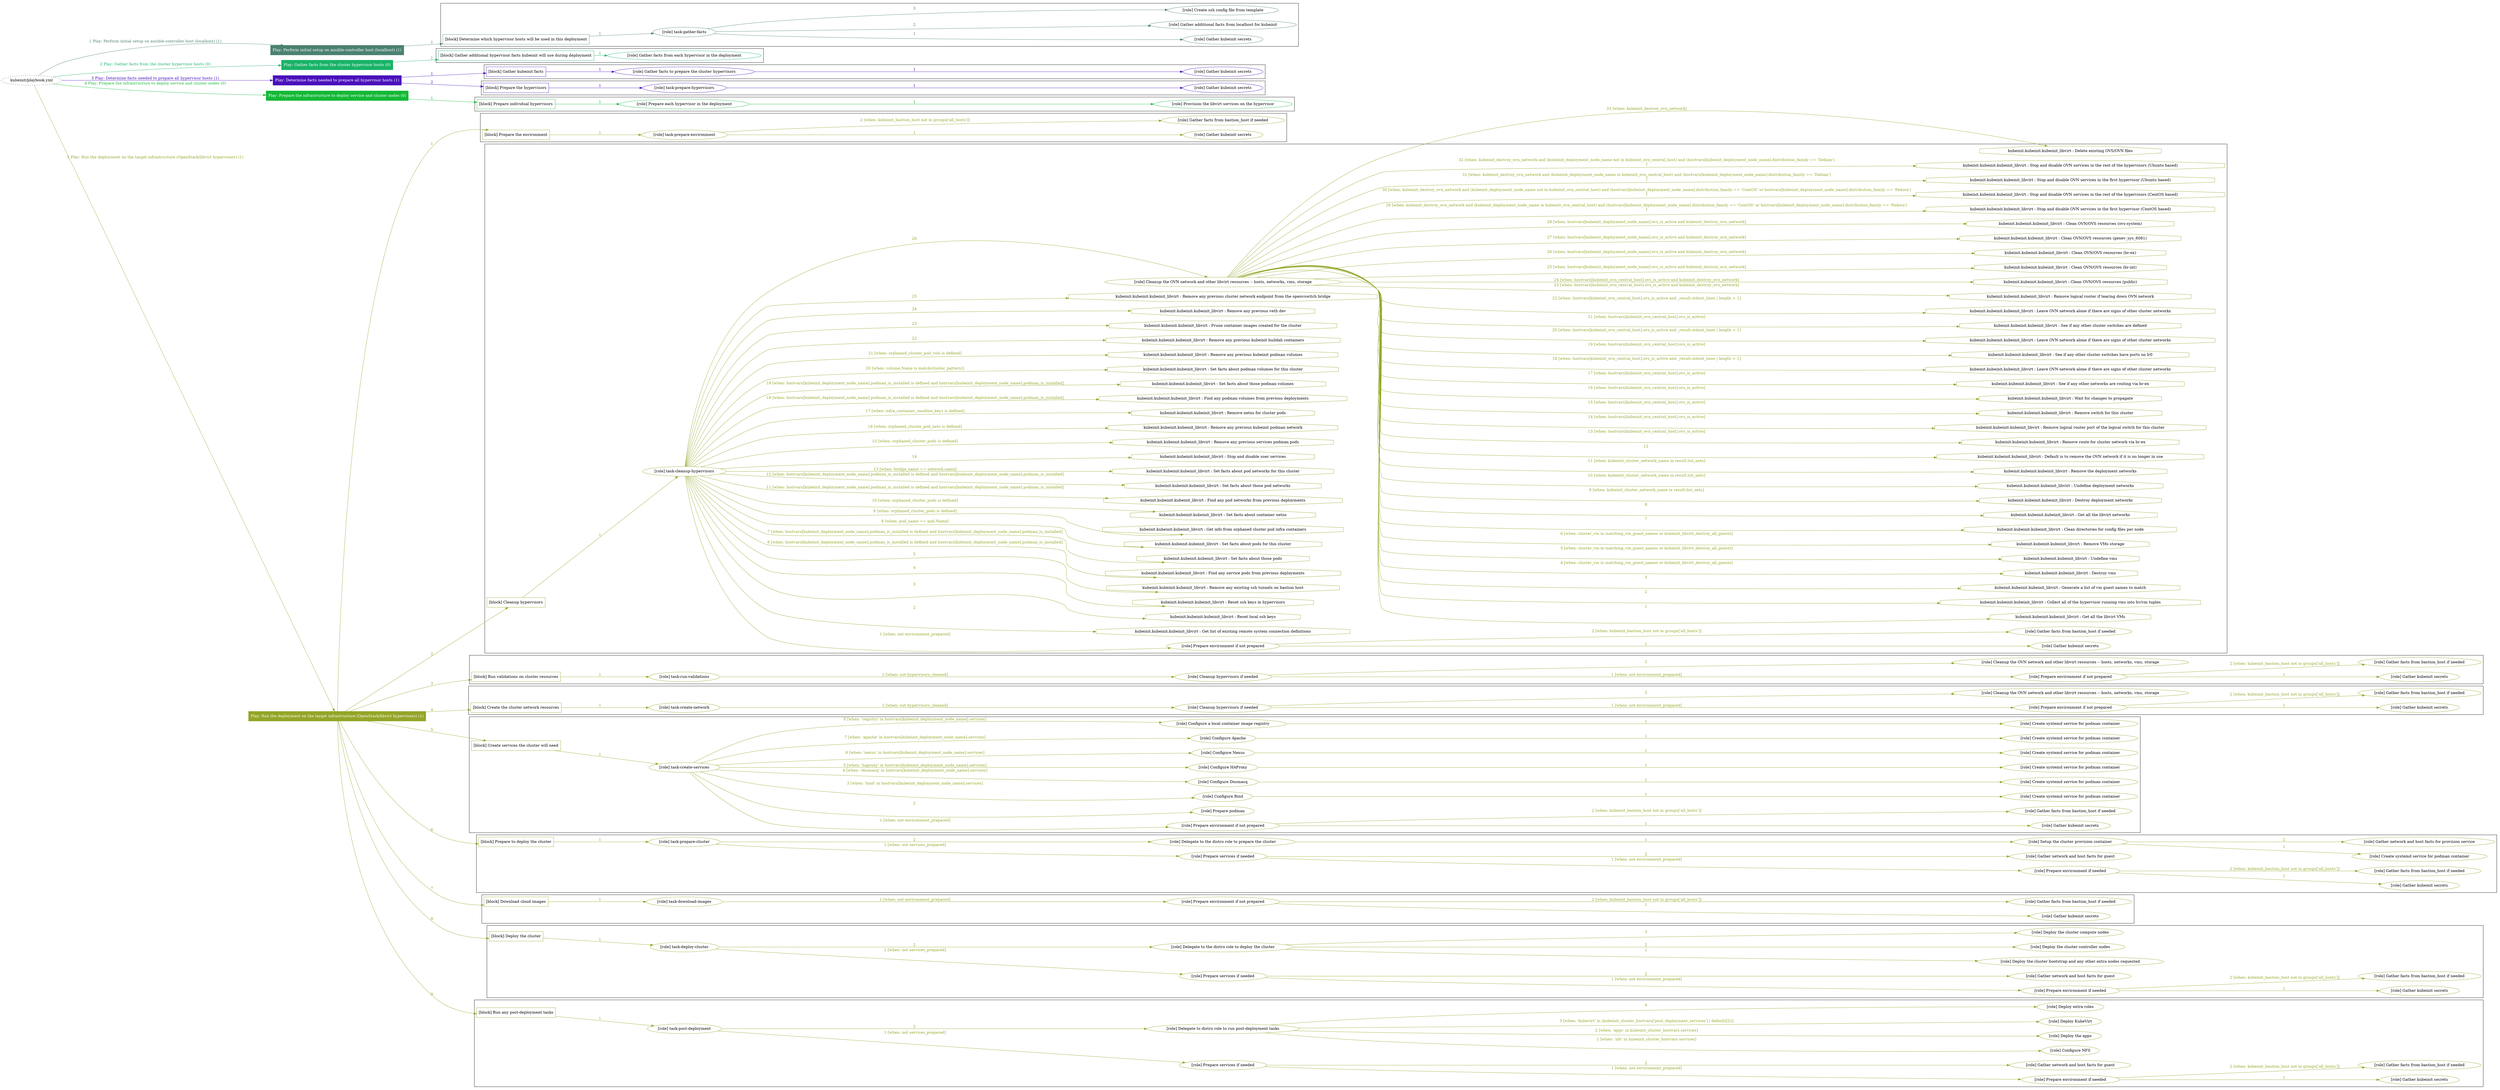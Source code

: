 digraph {
	graph [concentrate=true ordering=in rankdir=LR ratio=fill]
	edge [esep=5 sep=10]
	"kubeinit/playbook.yml" [URL="/home/runner/work/kubeinit/kubeinit/kubeinit/playbook.yml" id=playbook_07407fce style=dotted]
	"kubeinit/playbook.yml" -> play_c0486117 [label="1 Play: Perform initial setup on ansible-controller host (localhost) (1)" color="#4b8171" fontcolor="#4b8171" id=edge_play_c0486117 labeltooltip="1 Play: Perform initial setup on ansible-controller host (localhost) (1)" tooltip="1 Play: Perform initial setup on ansible-controller host (localhost) (1)"]
	subgraph "Play: Perform initial setup on ansible-controller host (localhost) (1)" {
		play_c0486117 [label="Play: Perform initial setup on ansible-controller host (localhost) (1)" URL="/home/runner/work/kubeinit/kubeinit/kubeinit/playbook.yml" color="#4b8171" fontcolor="#ffffff" id=play_c0486117 shape=box style=filled tooltip=localhost]
		play_c0486117 -> block_d7aad71a [label=1 color="#4b8171" fontcolor="#4b8171" id=edge_block_d7aad71a labeltooltip=1 tooltip=1]
		subgraph cluster_block_d7aad71a {
			block_d7aad71a [label="[block] Determine which hypervisor hosts will be used in this deployment" URL="/home/runner/work/kubeinit/kubeinit/kubeinit/playbook.yml" color="#4b8171" id=block_d7aad71a labeltooltip="Determine which hypervisor hosts will be used in this deployment" shape=box tooltip="Determine which hypervisor hosts will be used in this deployment"]
			block_d7aad71a -> role_2bf8cc47 [label="1 " color="#4b8171" fontcolor="#4b8171" id=edge_role_2bf8cc47 labeltooltip="1 " tooltip="1 "]
			subgraph "task-gather-facts" {
				role_2bf8cc47 [label="[role] task-gather-facts" URL="/home/runner/work/kubeinit/kubeinit/kubeinit/playbook.yml" color="#4b8171" id=role_2bf8cc47 tooltip="task-gather-facts"]
				role_2bf8cc47 -> role_21464fc3 [label="1 " color="#4b8171" fontcolor="#4b8171" id=edge_role_21464fc3 labeltooltip="1 " tooltip="1 "]
				subgraph "Gather kubeinit secrets" {
					role_21464fc3 [label="[role] Gather kubeinit secrets" URL="/home/runner/.ansible/collections/ansible_collections/kubeinit/kubeinit/roles/kubeinit_prepare/tasks/build_hypervisors_group.yml" color="#4b8171" id=role_21464fc3 tooltip="Gather kubeinit secrets"]
				}
				role_2bf8cc47 -> role_80696a43 [label="2 " color="#4b8171" fontcolor="#4b8171" id=edge_role_80696a43 labeltooltip="2 " tooltip="2 "]
				subgraph "Gather additional facts from localhost for kubeinit" {
					role_80696a43 [label="[role] Gather additional facts from localhost for kubeinit" URL="/home/runner/.ansible/collections/ansible_collections/kubeinit/kubeinit/roles/kubeinit_prepare/tasks/build_hypervisors_group.yml" color="#4b8171" id=role_80696a43 tooltip="Gather additional facts from localhost for kubeinit"]
				}
				role_2bf8cc47 -> role_b09bcb68 [label="3 " color="#4b8171" fontcolor="#4b8171" id=edge_role_b09bcb68 labeltooltip="3 " tooltip="3 "]
				subgraph "Create ssh config file from template" {
					role_b09bcb68 [label="[role] Create ssh config file from template" URL="/home/runner/.ansible/collections/ansible_collections/kubeinit/kubeinit/roles/kubeinit_prepare/tasks/build_hypervisors_group.yml" color="#4b8171" id=role_b09bcb68 tooltip="Create ssh config file from template"]
				}
			}
		}
	}
	"kubeinit/playbook.yml" -> play_bea6f097 [label="2 Play: Gather facts from the cluster hypervisor hosts (0)" color="#19b367" fontcolor="#19b367" id=edge_play_bea6f097 labeltooltip="2 Play: Gather facts from the cluster hypervisor hosts (0)" tooltip="2 Play: Gather facts from the cluster hypervisor hosts (0)"]
	subgraph "Play: Gather facts from the cluster hypervisor hosts (0)" {
		play_bea6f097 [label="Play: Gather facts from the cluster hypervisor hosts (0)" URL="/home/runner/work/kubeinit/kubeinit/kubeinit/playbook.yml" color="#19b367" fontcolor="#ffffff" id=play_bea6f097 shape=box style=filled tooltip="Play: Gather facts from the cluster hypervisor hosts (0)"]
		play_bea6f097 -> block_5ad7e7e7 [label=1 color="#19b367" fontcolor="#19b367" id=edge_block_5ad7e7e7 labeltooltip=1 tooltip=1]
		subgraph cluster_block_5ad7e7e7 {
			block_5ad7e7e7 [label="[block] Gather additional hypervisor facts kubeinit will use during deployment" URL="/home/runner/work/kubeinit/kubeinit/kubeinit/playbook.yml" color="#19b367" id=block_5ad7e7e7 labeltooltip="Gather additional hypervisor facts kubeinit will use during deployment" shape=box tooltip="Gather additional hypervisor facts kubeinit will use during deployment"]
			block_5ad7e7e7 -> role_74569274 [label="1 " color="#19b367" fontcolor="#19b367" id=edge_role_74569274 labeltooltip="1 " tooltip="1 "]
			subgraph "Gather facts from each hypervisor in the deployment" {
				role_74569274 [label="[role] Gather facts from each hypervisor in the deployment" URL="/home/runner/work/kubeinit/kubeinit/kubeinit/playbook.yml" color="#19b367" id=role_74569274 tooltip="Gather facts from each hypervisor in the deployment"]
			}
		}
	}
	"kubeinit/playbook.yml" -> play_50d938c0 [label="3 Play: Determine facts needed to prepare all hypervisor hosts (1)" color="#4a10bc" fontcolor="#4a10bc" id=edge_play_50d938c0 labeltooltip="3 Play: Determine facts needed to prepare all hypervisor hosts (1)" tooltip="3 Play: Determine facts needed to prepare all hypervisor hosts (1)"]
	subgraph "Play: Determine facts needed to prepare all hypervisor hosts (1)" {
		play_50d938c0 [label="Play: Determine facts needed to prepare all hypervisor hosts (1)" URL="/home/runner/work/kubeinit/kubeinit/kubeinit/playbook.yml" color="#4a10bc" fontcolor="#ffffff" id=play_50d938c0 shape=box style=filled tooltip=localhost]
		play_50d938c0 -> block_2369fcaa [label=1 color="#4a10bc" fontcolor="#4a10bc" id=edge_block_2369fcaa labeltooltip=1 tooltip=1]
		subgraph cluster_block_2369fcaa {
			block_2369fcaa [label="[block] Gather kubeinit facts" URL="/home/runner/work/kubeinit/kubeinit/kubeinit/playbook.yml" color="#4a10bc" id=block_2369fcaa labeltooltip="Gather kubeinit facts" shape=box tooltip="Gather kubeinit facts"]
			block_2369fcaa -> role_6092dd91 [label="1 " color="#4a10bc" fontcolor="#4a10bc" id=edge_role_6092dd91 labeltooltip="1 " tooltip="1 "]
			subgraph "Gather facts to prepare the cluster hypervisors" {
				role_6092dd91 [label="[role] Gather facts to prepare the cluster hypervisors" URL="/home/runner/work/kubeinit/kubeinit/kubeinit/playbook.yml" color="#4a10bc" id=role_6092dd91 tooltip="Gather facts to prepare the cluster hypervisors"]
				role_6092dd91 -> role_4654aa9a [label="1 " color="#4a10bc" fontcolor="#4a10bc" id=edge_role_4654aa9a labeltooltip="1 " tooltip="1 "]
				subgraph "Gather kubeinit secrets" {
					role_4654aa9a [label="[role] Gather kubeinit secrets" URL="/home/runner/.ansible/collections/ansible_collections/kubeinit/kubeinit/roles/kubeinit_prepare/tasks/gather_kubeinit_facts.yml" color="#4a10bc" id=role_4654aa9a tooltip="Gather kubeinit secrets"]
				}
			}
		}
		play_50d938c0 -> block_03929e63 [label=2 color="#4a10bc" fontcolor="#4a10bc" id=edge_block_03929e63 labeltooltip=2 tooltip=2]
		subgraph cluster_block_03929e63 {
			block_03929e63 [label="[block] Prepare the hypervisors" URL="/home/runner/work/kubeinit/kubeinit/kubeinit/playbook.yml" color="#4a10bc" id=block_03929e63 labeltooltip="Prepare the hypervisors" shape=box tooltip="Prepare the hypervisors"]
			block_03929e63 -> role_876e7b48 [label="1 " color="#4a10bc" fontcolor="#4a10bc" id=edge_role_876e7b48 labeltooltip="1 " tooltip="1 "]
			subgraph "task-prepare-hypervisors" {
				role_876e7b48 [label="[role] task-prepare-hypervisors" URL="/home/runner/work/kubeinit/kubeinit/kubeinit/playbook.yml" color="#4a10bc" id=role_876e7b48 tooltip="task-prepare-hypervisors"]
				role_876e7b48 -> role_e3feb245 [label="1 " color="#4a10bc" fontcolor="#4a10bc" id=edge_role_e3feb245 labeltooltip="1 " tooltip="1 "]
				subgraph "Gather kubeinit secrets" {
					role_e3feb245 [label="[role] Gather kubeinit secrets" URL="/home/runner/.ansible/collections/ansible_collections/kubeinit/kubeinit/roles/kubeinit_prepare/tasks/gather_kubeinit_facts.yml" color="#4a10bc" id=role_e3feb245 tooltip="Gather kubeinit secrets"]
				}
			}
		}
	}
	"kubeinit/playbook.yml" -> play_642662b6 [label="4 Play: Prepare the infrastructure to deploy service and cluster nodes (0)" color="#13b936" fontcolor="#13b936" id=edge_play_642662b6 labeltooltip="4 Play: Prepare the infrastructure to deploy service and cluster nodes (0)" tooltip="4 Play: Prepare the infrastructure to deploy service and cluster nodes (0)"]
	subgraph "Play: Prepare the infrastructure to deploy service and cluster nodes (0)" {
		play_642662b6 [label="Play: Prepare the infrastructure to deploy service and cluster nodes (0)" URL="/home/runner/work/kubeinit/kubeinit/kubeinit/playbook.yml" color="#13b936" fontcolor="#ffffff" id=play_642662b6 shape=box style=filled tooltip="Play: Prepare the infrastructure to deploy service and cluster nodes (0)"]
		play_642662b6 -> block_19254b6d [label=1 color="#13b936" fontcolor="#13b936" id=edge_block_19254b6d labeltooltip=1 tooltip=1]
		subgraph cluster_block_19254b6d {
			block_19254b6d [label="[block] Prepare individual hypervisors" URL="/home/runner/work/kubeinit/kubeinit/kubeinit/playbook.yml" color="#13b936" id=block_19254b6d labeltooltip="Prepare individual hypervisors" shape=box tooltip="Prepare individual hypervisors"]
			block_19254b6d -> role_1f8476aa [label="1 " color="#13b936" fontcolor="#13b936" id=edge_role_1f8476aa labeltooltip="1 " tooltip="1 "]
			subgraph "Prepare each hypervisor in the deployment" {
				role_1f8476aa [label="[role] Prepare each hypervisor in the deployment" URL="/home/runner/work/kubeinit/kubeinit/kubeinit/playbook.yml" color="#13b936" id=role_1f8476aa tooltip="Prepare each hypervisor in the deployment"]
				role_1f8476aa -> role_5b624bb8 [label="1 " color="#13b936" fontcolor="#13b936" id=edge_role_5b624bb8 labeltooltip="1 " tooltip="1 "]
				subgraph "Provision the libvirt services on the hypervisor" {
					role_5b624bb8 [label="[role] Provision the libvirt services on the hypervisor" URL="/home/runner/.ansible/collections/ansible_collections/kubeinit/kubeinit/roles/kubeinit_prepare/tasks/prepare_hypervisor.yml" color="#13b936" id=role_5b624bb8 tooltip="Provision the libvirt services on the hypervisor"]
				}
			}
		}
	}
	"kubeinit/playbook.yml" -> play_2f326a41 [label="5 Play: Run the deployment on the target infrastructure (OpenStack/libvirt hypervisors) (1)" color="#94a527" fontcolor="#94a527" id=edge_play_2f326a41 labeltooltip="5 Play: Run the deployment on the target infrastructure (OpenStack/libvirt hypervisors) (1)" tooltip="5 Play: Run the deployment on the target infrastructure (OpenStack/libvirt hypervisors) (1)"]
	subgraph "Play: Run the deployment on the target infrastructure (OpenStack/libvirt hypervisors) (1)" {
		play_2f326a41 [label="Play: Run the deployment on the target infrastructure (OpenStack/libvirt hypervisors) (1)" URL="/home/runner/work/kubeinit/kubeinit/kubeinit/playbook.yml" color="#94a527" fontcolor="#ffffff" id=play_2f326a41 shape=box style=filled tooltip=localhost]
		play_2f326a41 -> block_34cead54 [label=1 color="#94a527" fontcolor="#94a527" id=edge_block_34cead54 labeltooltip=1 tooltip=1]
		subgraph cluster_block_34cead54 {
			block_34cead54 [label="[block] Prepare the environment" URL="/home/runner/work/kubeinit/kubeinit/kubeinit/playbook.yml" color="#94a527" id=block_34cead54 labeltooltip="Prepare the environment" shape=box tooltip="Prepare the environment"]
			block_34cead54 -> role_6380ef19 [label="1 " color="#94a527" fontcolor="#94a527" id=edge_role_6380ef19 labeltooltip="1 " tooltip="1 "]
			subgraph "task-prepare-environment" {
				role_6380ef19 [label="[role] task-prepare-environment" URL="/home/runner/work/kubeinit/kubeinit/kubeinit/playbook.yml" color="#94a527" id=role_6380ef19 tooltip="task-prepare-environment"]
				role_6380ef19 -> role_f5448cec [label="1 " color="#94a527" fontcolor="#94a527" id=edge_role_f5448cec labeltooltip="1 " tooltip="1 "]
				subgraph "Gather kubeinit secrets" {
					role_f5448cec [label="[role] Gather kubeinit secrets" URL="/home/runner/.ansible/collections/ansible_collections/kubeinit/kubeinit/roles/kubeinit_prepare/tasks/gather_kubeinit_facts.yml" color="#94a527" id=role_f5448cec tooltip="Gather kubeinit secrets"]
				}
				role_6380ef19 -> role_cf611f9f [label="2 [when: kubeinit_bastion_host not in groups['all_hosts']]" color="#94a527" fontcolor="#94a527" id=edge_role_cf611f9f labeltooltip="2 [when: kubeinit_bastion_host not in groups['all_hosts']]" tooltip="2 [when: kubeinit_bastion_host not in groups['all_hosts']]"]
				subgraph "Gather facts from bastion_host if needed" {
					role_cf611f9f [label="[role] Gather facts from bastion_host if needed" URL="/home/runner/.ansible/collections/ansible_collections/kubeinit/kubeinit/roles/kubeinit_prepare/tasks/main.yml" color="#94a527" id=role_cf611f9f tooltip="Gather facts from bastion_host if needed"]
				}
			}
		}
		play_2f326a41 -> block_9bdf384c [label=2 color="#94a527" fontcolor="#94a527" id=edge_block_9bdf384c labeltooltip=2 tooltip=2]
		subgraph cluster_block_9bdf384c {
			block_9bdf384c [label="[block] Cleanup hypervisors" URL="/home/runner/work/kubeinit/kubeinit/kubeinit/playbook.yml" color="#94a527" id=block_9bdf384c labeltooltip="Cleanup hypervisors" shape=box tooltip="Cleanup hypervisors"]
			block_9bdf384c -> role_68ae83f4 [label="1 " color="#94a527" fontcolor="#94a527" id=edge_role_68ae83f4 labeltooltip="1 " tooltip="1 "]
			subgraph "task-cleanup-hypervisors" {
				role_68ae83f4 [label="[role] task-cleanup-hypervisors" URL="/home/runner/work/kubeinit/kubeinit/kubeinit/playbook.yml" color="#94a527" id=role_68ae83f4 tooltip="task-cleanup-hypervisors"]
				role_68ae83f4 -> role_b887c393 [label="1 [when: not environment_prepared]" color="#94a527" fontcolor="#94a527" id=edge_role_b887c393 labeltooltip="1 [when: not environment_prepared]" tooltip="1 [when: not environment_prepared]"]
				subgraph "Prepare environment if not prepared" {
					role_b887c393 [label="[role] Prepare environment if not prepared" URL="/home/runner/.ansible/collections/ansible_collections/kubeinit/kubeinit/roles/kubeinit_libvirt/tasks/cleanup_hypervisors.yml" color="#94a527" id=role_b887c393 tooltip="Prepare environment if not prepared"]
					role_b887c393 -> role_3c95b0f9 [label="1 " color="#94a527" fontcolor="#94a527" id=edge_role_3c95b0f9 labeltooltip="1 " tooltip="1 "]
					subgraph "Gather kubeinit secrets" {
						role_3c95b0f9 [label="[role] Gather kubeinit secrets" URL="/home/runner/.ansible/collections/ansible_collections/kubeinit/kubeinit/roles/kubeinit_prepare/tasks/gather_kubeinit_facts.yml" color="#94a527" id=role_3c95b0f9 tooltip="Gather kubeinit secrets"]
					}
					role_b887c393 -> role_b20ec5b1 [label="2 [when: kubeinit_bastion_host not in groups['all_hosts']]" color="#94a527" fontcolor="#94a527" id=edge_role_b20ec5b1 labeltooltip="2 [when: kubeinit_bastion_host not in groups['all_hosts']]" tooltip="2 [when: kubeinit_bastion_host not in groups['all_hosts']]"]
					subgraph "Gather facts from bastion_host if needed" {
						role_b20ec5b1 [label="[role] Gather facts from bastion_host if needed" URL="/home/runner/.ansible/collections/ansible_collections/kubeinit/kubeinit/roles/kubeinit_prepare/tasks/main.yml" color="#94a527" id=role_b20ec5b1 tooltip="Gather facts from bastion_host if needed"]
					}
				}
				task_2c6bd833 [label="kubeinit.kubeinit.kubeinit_libvirt : Get list of existing remote system connection definitions" URL="/home/runner/.ansible/collections/ansible_collections/kubeinit/kubeinit/roles/kubeinit_libvirt/tasks/cleanup_hypervisors.yml" color="#94a527" id=task_2c6bd833 shape=octagon tooltip="kubeinit.kubeinit.kubeinit_libvirt : Get list of existing remote system connection definitions"]
				role_68ae83f4 -> task_2c6bd833 [label="2 " color="#94a527" fontcolor="#94a527" id=edge_task_2c6bd833 labeltooltip="2 " tooltip="2 "]
				task_6e3e5bf6 [label="kubeinit.kubeinit.kubeinit_libvirt : Reset local ssh keys" URL="/home/runner/.ansible/collections/ansible_collections/kubeinit/kubeinit/roles/kubeinit_libvirt/tasks/cleanup_hypervisors.yml" color="#94a527" id=task_6e3e5bf6 shape=octagon tooltip="kubeinit.kubeinit.kubeinit_libvirt : Reset local ssh keys"]
				role_68ae83f4 -> task_6e3e5bf6 [label="3 " color="#94a527" fontcolor="#94a527" id=edge_task_6e3e5bf6 labeltooltip="3 " tooltip="3 "]
				task_1d576054 [label="kubeinit.kubeinit.kubeinit_libvirt : Reset ssh keys in hypervisors" URL="/home/runner/.ansible/collections/ansible_collections/kubeinit/kubeinit/roles/kubeinit_libvirt/tasks/cleanup_hypervisors.yml" color="#94a527" id=task_1d576054 shape=octagon tooltip="kubeinit.kubeinit.kubeinit_libvirt : Reset ssh keys in hypervisors"]
				role_68ae83f4 -> task_1d576054 [label="4 " color="#94a527" fontcolor="#94a527" id=edge_task_1d576054 labeltooltip="4 " tooltip="4 "]
				task_40e0640b [label="kubeinit.kubeinit.kubeinit_libvirt : Remove any existing ssh tunnels on bastion host" URL="/home/runner/.ansible/collections/ansible_collections/kubeinit/kubeinit/roles/kubeinit_libvirt/tasks/cleanup_hypervisors.yml" color="#94a527" id=task_40e0640b shape=octagon tooltip="kubeinit.kubeinit.kubeinit_libvirt : Remove any existing ssh tunnels on bastion host"]
				role_68ae83f4 -> task_40e0640b [label="5 " color="#94a527" fontcolor="#94a527" id=edge_task_40e0640b labeltooltip="5 " tooltip="5 "]
				task_db9cdb7e [label="kubeinit.kubeinit.kubeinit_libvirt : Find any service pods from previous deployments" URL="/home/runner/.ansible/collections/ansible_collections/kubeinit/kubeinit/roles/kubeinit_libvirt/tasks/cleanup_hypervisors.yml" color="#94a527" id=task_db9cdb7e shape=octagon tooltip="kubeinit.kubeinit.kubeinit_libvirt : Find any service pods from previous deployments"]
				role_68ae83f4 -> task_db9cdb7e [label="6 [when: hostvars[kubeinit_deployment_node_name].podman_is_installed is defined and hostvars[kubeinit_deployment_node_name].podman_is_installed]" color="#94a527" fontcolor="#94a527" id=edge_task_db9cdb7e labeltooltip="6 [when: hostvars[kubeinit_deployment_node_name].podman_is_installed is defined and hostvars[kubeinit_deployment_node_name].podman_is_installed]" tooltip="6 [when: hostvars[kubeinit_deployment_node_name].podman_is_installed is defined and hostvars[kubeinit_deployment_node_name].podman_is_installed]"]
				task_4cf80842 [label="kubeinit.kubeinit.kubeinit_libvirt : Set facts about those pods" URL="/home/runner/.ansible/collections/ansible_collections/kubeinit/kubeinit/roles/kubeinit_libvirt/tasks/cleanup_hypervisors.yml" color="#94a527" id=task_4cf80842 shape=octagon tooltip="kubeinit.kubeinit.kubeinit_libvirt : Set facts about those pods"]
				role_68ae83f4 -> task_4cf80842 [label="7 [when: hostvars[kubeinit_deployment_node_name].podman_is_installed is defined and hostvars[kubeinit_deployment_node_name].podman_is_installed]" color="#94a527" fontcolor="#94a527" id=edge_task_4cf80842 labeltooltip="7 [when: hostvars[kubeinit_deployment_node_name].podman_is_installed is defined and hostvars[kubeinit_deployment_node_name].podman_is_installed]" tooltip="7 [when: hostvars[kubeinit_deployment_node_name].podman_is_installed is defined and hostvars[kubeinit_deployment_node_name].podman_is_installed]"]
				task_c99df5ab [label="kubeinit.kubeinit.kubeinit_libvirt : Set facts about pods for this cluster" URL="/home/runner/.ansible/collections/ansible_collections/kubeinit/kubeinit/roles/kubeinit_libvirt/tasks/cleanup_hypervisors.yml" color="#94a527" id=task_c99df5ab shape=octagon tooltip="kubeinit.kubeinit.kubeinit_libvirt : Set facts about pods for this cluster"]
				role_68ae83f4 -> task_c99df5ab [label="8 [when: pod_name == pod.Name]" color="#94a527" fontcolor="#94a527" id=edge_task_c99df5ab labeltooltip="8 [when: pod_name == pod.Name]" tooltip="8 [when: pod_name == pod.Name]"]
				task_45030eda [label="kubeinit.kubeinit.kubeinit_libvirt : Get info from orphaned cluster pod infra containers" URL="/home/runner/.ansible/collections/ansible_collections/kubeinit/kubeinit/roles/kubeinit_libvirt/tasks/cleanup_hypervisors.yml" color="#94a527" id=task_45030eda shape=octagon tooltip="kubeinit.kubeinit.kubeinit_libvirt : Get info from orphaned cluster pod infra containers"]
				role_68ae83f4 -> task_45030eda [label="9 [when: orphaned_cluster_pods is defined]" color="#94a527" fontcolor="#94a527" id=edge_task_45030eda labeltooltip="9 [when: orphaned_cluster_pods is defined]" tooltip="9 [when: orphaned_cluster_pods is defined]"]
				task_4bd96280 [label="kubeinit.kubeinit.kubeinit_libvirt : Set facts about container netns" URL="/home/runner/.ansible/collections/ansible_collections/kubeinit/kubeinit/roles/kubeinit_libvirt/tasks/cleanup_hypervisors.yml" color="#94a527" id=task_4bd96280 shape=octagon tooltip="kubeinit.kubeinit.kubeinit_libvirt : Set facts about container netns"]
				role_68ae83f4 -> task_4bd96280 [label="10 [when: orphaned_cluster_pods is defined]" color="#94a527" fontcolor="#94a527" id=edge_task_4bd96280 labeltooltip="10 [when: orphaned_cluster_pods is defined]" tooltip="10 [when: orphaned_cluster_pods is defined]"]
				task_86e08e84 [label="kubeinit.kubeinit.kubeinit_libvirt : Find any pod networks from previous deployments" URL="/home/runner/.ansible/collections/ansible_collections/kubeinit/kubeinit/roles/kubeinit_libvirt/tasks/cleanup_hypervisors.yml" color="#94a527" id=task_86e08e84 shape=octagon tooltip="kubeinit.kubeinit.kubeinit_libvirt : Find any pod networks from previous deployments"]
				role_68ae83f4 -> task_86e08e84 [label="11 [when: hostvars[kubeinit_deployment_node_name].podman_is_installed is defined and hostvars[kubeinit_deployment_node_name].podman_is_installed]" color="#94a527" fontcolor="#94a527" id=edge_task_86e08e84 labeltooltip="11 [when: hostvars[kubeinit_deployment_node_name].podman_is_installed is defined and hostvars[kubeinit_deployment_node_name].podman_is_installed]" tooltip="11 [when: hostvars[kubeinit_deployment_node_name].podman_is_installed is defined and hostvars[kubeinit_deployment_node_name].podman_is_installed]"]
				task_a978e57f [label="kubeinit.kubeinit.kubeinit_libvirt : Set facts about those pod networks" URL="/home/runner/.ansible/collections/ansible_collections/kubeinit/kubeinit/roles/kubeinit_libvirt/tasks/cleanup_hypervisors.yml" color="#94a527" id=task_a978e57f shape=octagon tooltip="kubeinit.kubeinit.kubeinit_libvirt : Set facts about those pod networks"]
				role_68ae83f4 -> task_a978e57f [label="12 [when: hostvars[kubeinit_deployment_node_name].podman_is_installed is defined and hostvars[kubeinit_deployment_node_name].podman_is_installed]" color="#94a527" fontcolor="#94a527" id=edge_task_a978e57f labeltooltip="12 [when: hostvars[kubeinit_deployment_node_name].podman_is_installed is defined and hostvars[kubeinit_deployment_node_name].podman_is_installed]" tooltip="12 [when: hostvars[kubeinit_deployment_node_name].podman_is_installed is defined and hostvars[kubeinit_deployment_node_name].podman_is_installed]"]
				task_e3466f22 [label="kubeinit.kubeinit.kubeinit_libvirt : Set facts about pod networks for this cluster" URL="/home/runner/.ansible/collections/ansible_collections/kubeinit/kubeinit/roles/kubeinit_libvirt/tasks/cleanup_hypervisors.yml" color="#94a527" id=task_e3466f22 shape=octagon tooltip="kubeinit.kubeinit.kubeinit_libvirt : Set facts about pod networks for this cluster"]
				role_68ae83f4 -> task_e3466f22 [label="13 [when: bridge_name == network.name]" color="#94a527" fontcolor="#94a527" id=edge_task_e3466f22 labeltooltip="13 [when: bridge_name == network.name]" tooltip="13 [when: bridge_name == network.name]"]
				task_220a268b [label="kubeinit.kubeinit.kubeinit_libvirt : Stop and disable user services" URL="/home/runner/.ansible/collections/ansible_collections/kubeinit/kubeinit/roles/kubeinit_libvirt/tasks/cleanup_hypervisors.yml" color="#94a527" id=task_220a268b shape=octagon tooltip="kubeinit.kubeinit.kubeinit_libvirt : Stop and disable user services"]
				role_68ae83f4 -> task_220a268b [label="14 " color="#94a527" fontcolor="#94a527" id=edge_task_220a268b labeltooltip="14 " tooltip="14 "]
				task_1cd34e60 [label="kubeinit.kubeinit.kubeinit_libvirt : Remove any previous services podman pods" URL="/home/runner/.ansible/collections/ansible_collections/kubeinit/kubeinit/roles/kubeinit_libvirt/tasks/cleanup_hypervisors.yml" color="#94a527" id=task_1cd34e60 shape=octagon tooltip="kubeinit.kubeinit.kubeinit_libvirt : Remove any previous services podman pods"]
				role_68ae83f4 -> task_1cd34e60 [label="15 [when: orphaned_cluster_pods is defined]" color="#94a527" fontcolor="#94a527" id=edge_task_1cd34e60 labeltooltip="15 [when: orphaned_cluster_pods is defined]" tooltip="15 [when: orphaned_cluster_pods is defined]"]
				task_9d07a9bd [label="kubeinit.kubeinit.kubeinit_libvirt : Remove any previous kubeinit podman network" URL="/home/runner/.ansible/collections/ansible_collections/kubeinit/kubeinit/roles/kubeinit_libvirt/tasks/cleanup_hypervisors.yml" color="#94a527" id=task_9d07a9bd shape=octagon tooltip="kubeinit.kubeinit.kubeinit_libvirt : Remove any previous kubeinit podman network"]
				role_68ae83f4 -> task_9d07a9bd [label="16 [when: orphaned_cluster_pod_nets is defined]" color="#94a527" fontcolor="#94a527" id=edge_task_9d07a9bd labeltooltip="16 [when: orphaned_cluster_pod_nets is defined]" tooltip="16 [when: orphaned_cluster_pod_nets is defined]"]
				task_ff6890d3 [label="kubeinit.kubeinit.kubeinit_libvirt : Remove netns for cluster pods" URL="/home/runner/.ansible/collections/ansible_collections/kubeinit/kubeinit/roles/kubeinit_libvirt/tasks/cleanup_hypervisors.yml" color="#94a527" id=task_ff6890d3 shape=octagon tooltip="kubeinit.kubeinit.kubeinit_libvirt : Remove netns for cluster pods"]
				role_68ae83f4 -> task_ff6890d3 [label="17 [when: infra_container_sandbox_keys is defined]" color="#94a527" fontcolor="#94a527" id=edge_task_ff6890d3 labeltooltip="17 [when: infra_container_sandbox_keys is defined]" tooltip="17 [when: infra_container_sandbox_keys is defined]"]
				task_d435f1a1 [label="kubeinit.kubeinit.kubeinit_libvirt : Find any podman volumes from previous deployments" URL="/home/runner/.ansible/collections/ansible_collections/kubeinit/kubeinit/roles/kubeinit_libvirt/tasks/cleanup_hypervisors.yml" color="#94a527" id=task_d435f1a1 shape=octagon tooltip="kubeinit.kubeinit.kubeinit_libvirt : Find any podman volumes from previous deployments"]
				role_68ae83f4 -> task_d435f1a1 [label="18 [when: hostvars[kubeinit_deployment_node_name].podman_is_installed is defined and hostvars[kubeinit_deployment_node_name].podman_is_installed]" color="#94a527" fontcolor="#94a527" id=edge_task_d435f1a1 labeltooltip="18 [when: hostvars[kubeinit_deployment_node_name].podman_is_installed is defined and hostvars[kubeinit_deployment_node_name].podman_is_installed]" tooltip="18 [when: hostvars[kubeinit_deployment_node_name].podman_is_installed is defined and hostvars[kubeinit_deployment_node_name].podman_is_installed]"]
				task_aee5da82 [label="kubeinit.kubeinit.kubeinit_libvirt : Set facts about those podman volumes" URL="/home/runner/.ansible/collections/ansible_collections/kubeinit/kubeinit/roles/kubeinit_libvirt/tasks/cleanup_hypervisors.yml" color="#94a527" id=task_aee5da82 shape=octagon tooltip="kubeinit.kubeinit.kubeinit_libvirt : Set facts about those podman volumes"]
				role_68ae83f4 -> task_aee5da82 [label="19 [when: hostvars[kubeinit_deployment_node_name].podman_is_installed is defined and hostvars[kubeinit_deployment_node_name].podman_is_installed]" color="#94a527" fontcolor="#94a527" id=edge_task_aee5da82 labeltooltip="19 [when: hostvars[kubeinit_deployment_node_name].podman_is_installed is defined and hostvars[kubeinit_deployment_node_name].podman_is_installed]" tooltip="19 [when: hostvars[kubeinit_deployment_node_name].podman_is_installed is defined and hostvars[kubeinit_deployment_node_name].podman_is_installed]"]
				task_d312a1b1 [label="kubeinit.kubeinit.kubeinit_libvirt : Set facts about podman volumes for this cluster" URL="/home/runner/.ansible/collections/ansible_collections/kubeinit/kubeinit/roles/kubeinit_libvirt/tasks/cleanup_hypervisors.yml" color="#94a527" id=task_d312a1b1 shape=octagon tooltip="kubeinit.kubeinit.kubeinit_libvirt : Set facts about podman volumes for this cluster"]
				role_68ae83f4 -> task_d312a1b1 [label="20 [when: volume.Name is match(cluster_pattern)]" color="#94a527" fontcolor="#94a527" id=edge_task_d312a1b1 labeltooltip="20 [when: volume.Name is match(cluster_pattern)]" tooltip="20 [when: volume.Name is match(cluster_pattern)]"]
				task_2ff89e99 [label="kubeinit.kubeinit.kubeinit_libvirt : Remove any previous kubeinit podman volumes" URL="/home/runner/.ansible/collections/ansible_collections/kubeinit/kubeinit/roles/kubeinit_libvirt/tasks/cleanup_hypervisors.yml" color="#94a527" id=task_2ff89e99 shape=octagon tooltip="kubeinit.kubeinit.kubeinit_libvirt : Remove any previous kubeinit podman volumes"]
				role_68ae83f4 -> task_2ff89e99 [label="21 [when: orphaned_cluster_pod_vols is defined]" color="#94a527" fontcolor="#94a527" id=edge_task_2ff89e99 labeltooltip="21 [when: orphaned_cluster_pod_vols is defined]" tooltip="21 [when: orphaned_cluster_pod_vols is defined]"]
				task_18674433 [label="kubeinit.kubeinit.kubeinit_libvirt : Remove any previous kubeinit buildah containers" URL="/home/runner/.ansible/collections/ansible_collections/kubeinit/kubeinit/roles/kubeinit_libvirt/tasks/cleanup_hypervisors.yml" color="#94a527" id=task_18674433 shape=octagon tooltip="kubeinit.kubeinit.kubeinit_libvirt : Remove any previous kubeinit buildah containers"]
				role_68ae83f4 -> task_18674433 [label="22 " color="#94a527" fontcolor="#94a527" id=edge_task_18674433 labeltooltip="22 " tooltip="22 "]
				task_8f61baef [label="kubeinit.kubeinit.kubeinit_libvirt : Prune container images created for the cluster" URL="/home/runner/.ansible/collections/ansible_collections/kubeinit/kubeinit/roles/kubeinit_libvirt/tasks/cleanup_hypervisors.yml" color="#94a527" id=task_8f61baef shape=octagon tooltip="kubeinit.kubeinit.kubeinit_libvirt : Prune container images created for the cluster"]
				role_68ae83f4 -> task_8f61baef [label="23 " color="#94a527" fontcolor="#94a527" id=edge_task_8f61baef labeltooltip="23 " tooltip="23 "]
				task_eefb0030 [label="kubeinit.kubeinit.kubeinit_libvirt : Remove any previous veth dev" URL="/home/runner/.ansible/collections/ansible_collections/kubeinit/kubeinit/roles/kubeinit_libvirt/tasks/cleanup_hypervisors.yml" color="#94a527" id=task_eefb0030 shape=octagon tooltip="kubeinit.kubeinit.kubeinit_libvirt : Remove any previous veth dev"]
				role_68ae83f4 -> task_eefb0030 [label="24 " color="#94a527" fontcolor="#94a527" id=edge_task_eefb0030 labeltooltip="24 " tooltip="24 "]
				task_3e4046ad [label="kubeinit.kubeinit.kubeinit_libvirt : Remove any previous cluster network endpoint from the openvswitch bridge" URL="/home/runner/.ansible/collections/ansible_collections/kubeinit/kubeinit/roles/kubeinit_libvirt/tasks/cleanup_hypervisors.yml" color="#94a527" id=task_3e4046ad shape=octagon tooltip="kubeinit.kubeinit.kubeinit_libvirt : Remove any previous cluster network endpoint from the openvswitch bridge"]
				role_68ae83f4 -> task_3e4046ad [label="25 " color="#94a527" fontcolor="#94a527" id=edge_task_3e4046ad labeltooltip="25 " tooltip="25 "]
				role_68ae83f4 -> role_5b2eb79e [label="26 " color="#94a527" fontcolor="#94a527" id=edge_role_5b2eb79e labeltooltip="26 " tooltip="26 "]
				subgraph "Cleanup the OVN network and other libvirt resources -- hosts, networks, vms, storage" {
					role_5b2eb79e [label="[role] Cleanup the OVN network and other libvirt resources -- hosts, networks, vms, storage" URL="/home/runner/.ansible/collections/ansible_collections/kubeinit/kubeinit/roles/kubeinit_libvirt/tasks/cleanup_hypervisors.yml" color="#94a527" id=role_5b2eb79e tooltip="Cleanup the OVN network and other libvirt resources -- hosts, networks, vms, storage"]
					task_3548b016 [label="kubeinit.kubeinit.kubeinit_libvirt : Get all the libvirt VMs" URL="/home/runner/.ansible/collections/ansible_collections/kubeinit/kubeinit/roles/kubeinit_libvirt/tasks/cleanup_libvirt.yml" color="#94a527" id=task_3548b016 shape=octagon tooltip="kubeinit.kubeinit.kubeinit_libvirt : Get all the libvirt VMs"]
					role_5b2eb79e -> task_3548b016 [label="1 " color="#94a527" fontcolor="#94a527" id=edge_task_3548b016 labeltooltip="1 " tooltip="1 "]
					task_b1b0d2bc [label="kubeinit.kubeinit.kubeinit_libvirt : Collect all of the hypervisor running vms into hv/vm tuples" URL="/home/runner/.ansible/collections/ansible_collections/kubeinit/kubeinit/roles/kubeinit_libvirt/tasks/cleanup_libvirt.yml" color="#94a527" id=task_b1b0d2bc shape=octagon tooltip="kubeinit.kubeinit.kubeinit_libvirt : Collect all of the hypervisor running vms into hv/vm tuples"]
					role_5b2eb79e -> task_b1b0d2bc [label="2 " color="#94a527" fontcolor="#94a527" id=edge_task_b1b0d2bc labeltooltip="2 " tooltip="2 "]
					task_8722bdd8 [label="kubeinit.kubeinit.kubeinit_libvirt : Generate a list of vm guest names to match" URL="/home/runner/.ansible/collections/ansible_collections/kubeinit/kubeinit/roles/kubeinit_libvirt/tasks/cleanup_libvirt.yml" color="#94a527" id=task_8722bdd8 shape=octagon tooltip="kubeinit.kubeinit.kubeinit_libvirt : Generate a list of vm guest names to match"]
					role_5b2eb79e -> task_8722bdd8 [label="3 " color="#94a527" fontcolor="#94a527" id=edge_task_8722bdd8 labeltooltip="3 " tooltip="3 "]
					task_84b78c7a [label="kubeinit.kubeinit.kubeinit_libvirt : Destroy vms" URL="/home/runner/.ansible/collections/ansible_collections/kubeinit/kubeinit/roles/kubeinit_libvirt/tasks/cleanup_libvirt.yml" color="#94a527" id=task_84b78c7a shape=octagon tooltip="kubeinit.kubeinit.kubeinit_libvirt : Destroy vms"]
					role_5b2eb79e -> task_84b78c7a [label="4 [when: cluster_vm in matching_vm_guest_names or kubeinit_libvirt_destroy_all_guests]" color="#94a527" fontcolor="#94a527" id=edge_task_84b78c7a labeltooltip="4 [when: cluster_vm in matching_vm_guest_names or kubeinit_libvirt_destroy_all_guests]" tooltip="4 [when: cluster_vm in matching_vm_guest_names or kubeinit_libvirt_destroy_all_guests]"]
					task_21d5bf89 [label="kubeinit.kubeinit.kubeinit_libvirt : Undefine vms" URL="/home/runner/.ansible/collections/ansible_collections/kubeinit/kubeinit/roles/kubeinit_libvirt/tasks/cleanup_libvirt.yml" color="#94a527" id=task_21d5bf89 shape=octagon tooltip="kubeinit.kubeinit.kubeinit_libvirt : Undefine vms"]
					role_5b2eb79e -> task_21d5bf89 [label="5 [when: cluster_vm in matching_vm_guest_names or kubeinit_libvirt_destroy_all_guests]" color="#94a527" fontcolor="#94a527" id=edge_task_21d5bf89 labeltooltip="5 [when: cluster_vm in matching_vm_guest_names or kubeinit_libvirt_destroy_all_guests]" tooltip="5 [when: cluster_vm in matching_vm_guest_names or kubeinit_libvirt_destroy_all_guests]"]
					task_2b74a8ef [label="kubeinit.kubeinit.kubeinit_libvirt : Remove VMs storage" URL="/home/runner/.ansible/collections/ansible_collections/kubeinit/kubeinit/roles/kubeinit_libvirt/tasks/cleanup_libvirt.yml" color="#94a527" id=task_2b74a8ef shape=octagon tooltip="kubeinit.kubeinit.kubeinit_libvirt : Remove VMs storage"]
					role_5b2eb79e -> task_2b74a8ef [label="6 [when: cluster_vm in matching_vm_guest_names or kubeinit_libvirt_destroy_all_guests]" color="#94a527" fontcolor="#94a527" id=edge_task_2b74a8ef labeltooltip="6 [when: cluster_vm in matching_vm_guest_names or kubeinit_libvirt_destroy_all_guests]" tooltip="6 [when: cluster_vm in matching_vm_guest_names or kubeinit_libvirt_destroy_all_guests]"]
					task_938b3e32 [label="kubeinit.kubeinit.kubeinit_libvirt : Clean directories for config files per node" URL="/home/runner/.ansible/collections/ansible_collections/kubeinit/kubeinit/roles/kubeinit_libvirt/tasks/cleanup_libvirt.yml" color="#94a527" id=task_938b3e32 shape=octagon tooltip="kubeinit.kubeinit.kubeinit_libvirt : Clean directories for config files per node"]
					role_5b2eb79e -> task_938b3e32 [label="7 " color="#94a527" fontcolor="#94a527" id=edge_task_938b3e32 labeltooltip="7 " tooltip="7 "]
					task_514bbc62 [label="kubeinit.kubeinit.kubeinit_libvirt : Get all the libvirt networks" URL="/home/runner/.ansible/collections/ansible_collections/kubeinit/kubeinit/roles/kubeinit_libvirt/tasks/cleanup_libvirt.yml" color="#94a527" id=task_514bbc62 shape=octagon tooltip="kubeinit.kubeinit.kubeinit_libvirt : Get all the libvirt networks"]
					role_5b2eb79e -> task_514bbc62 [label="8 " color="#94a527" fontcolor="#94a527" id=edge_task_514bbc62 labeltooltip="8 " tooltip="8 "]
					task_0f920683 [label="kubeinit.kubeinit.kubeinit_libvirt : Destroy deployment networks" URL="/home/runner/.ansible/collections/ansible_collections/kubeinit/kubeinit/roles/kubeinit_libvirt/tasks/cleanup_libvirt.yml" color="#94a527" id=task_0f920683 shape=octagon tooltip="kubeinit.kubeinit.kubeinit_libvirt : Destroy deployment networks"]
					role_5b2eb79e -> task_0f920683 [label="9 [when: kubeinit_cluster_network_name in result.list_nets]" color="#94a527" fontcolor="#94a527" id=edge_task_0f920683 labeltooltip="9 [when: kubeinit_cluster_network_name in result.list_nets]" tooltip="9 [when: kubeinit_cluster_network_name in result.list_nets]"]
					task_a6dcf682 [label="kubeinit.kubeinit.kubeinit_libvirt : Undefine deployment networks" URL="/home/runner/.ansible/collections/ansible_collections/kubeinit/kubeinit/roles/kubeinit_libvirt/tasks/cleanup_libvirt.yml" color="#94a527" id=task_a6dcf682 shape=octagon tooltip="kubeinit.kubeinit.kubeinit_libvirt : Undefine deployment networks"]
					role_5b2eb79e -> task_a6dcf682 [label="10 [when: kubeinit_cluster_network_name in result.list_nets]" color="#94a527" fontcolor="#94a527" id=edge_task_a6dcf682 labeltooltip="10 [when: kubeinit_cluster_network_name in result.list_nets]" tooltip="10 [when: kubeinit_cluster_network_name in result.list_nets]"]
					task_e3ff1f9d [label="kubeinit.kubeinit.kubeinit_libvirt : Remove the deployment networks" URL="/home/runner/.ansible/collections/ansible_collections/kubeinit/kubeinit/roles/kubeinit_libvirt/tasks/cleanup_libvirt.yml" color="#94a527" id=task_e3ff1f9d shape=octagon tooltip="kubeinit.kubeinit.kubeinit_libvirt : Remove the deployment networks"]
					role_5b2eb79e -> task_e3ff1f9d [label="11 [when: kubeinit_cluster_network_name in result.list_nets]" color="#94a527" fontcolor="#94a527" id=edge_task_e3ff1f9d labeltooltip="11 [when: kubeinit_cluster_network_name in result.list_nets]" tooltip="11 [when: kubeinit_cluster_network_name in result.list_nets]"]
					task_45657417 [label="kubeinit.kubeinit.kubeinit_libvirt : Default is to remove the OVN network if it is no longer in use" URL="/home/runner/.ansible/collections/ansible_collections/kubeinit/kubeinit/roles/kubeinit_libvirt/tasks/cleanup_libvirt.yml" color="#94a527" id=task_45657417 shape=octagon tooltip="kubeinit.kubeinit.kubeinit_libvirt : Default is to remove the OVN network if it is no longer in use"]
					role_5b2eb79e -> task_45657417 [label="12 " color="#94a527" fontcolor="#94a527" id=edge_task_45657417 labeltooltip="12 " tooltip="12 "]
					task_9aa0f092 [label="kubeinit.kubeinit.kubeinit_libvirt : Remove route for cluster network via br-ex" URL="/home/runner/.ansible/collections/ansible_collections/kubeinit/kubeinit/roles/kubeinit_libvirt/tasks/cleanup_libvirt.yml" color="#94a527" id=task_9aa0f092 shape=octagon tooltip="kubeinit.kubeinit.kubeinit_libvirt : Remove route for cluster network via br-ex"]
					role_5b2eb79e -> task_9aa0f092 [label="13 [when: hostvars[kubeinit_ovn_central_host].ovs_is_active]" color="#94a527" fontcolor="#94a527" id=edge_task_9aa0f092 labeltooltip="13 [when: hostvars[kubeinit_ovn_central_host].ovs_is_active]" tooltip="13 [when: hostvars[kubeinit_ovn_central_host].ovs_is_active]"]
					task_6c75a569 [label="kubeinit.kubeinit.kubeinit_libvirt : Remove logical router port of the logical switch for this cluster" URL="/home/runner/.ansible/collections/ansible_collections/kubeinit/kubeinit/roles/kubeinit_libvirt/tasks/cleanup_libvirt.yml" color="#94a527" id=task_6c75a569 shape=octagon tooltip="kubeinit.kubeinit.kubeinit_libvirt : Remove logical router port of the logical switch for this cluster"]
					role_5b2eb79e -> task_6c75a569 [label="14 [when: hostvars[kubeinit_ovn_central_host].ovs_is_active]" color="#94a527" fontcolor="#94a527" id=edge_task_6c75a569 labeltooltip="14 [when: hostvars[kubeinit_ovn_central_host].ovs_is_active]" tooltip="14 [when: hostvars[kubeinit_ovn_central_host].ovs_is_active]"]
					task_4492c265 [label="kubeinit.kubeinit.kubeinit_libvirt : Remove switch for this cluster" URL="/home/runner/.ansible/collections/ansible_collections/kubeinit/kubeinit/roles/kubeinit_libvirt/tasks/cleanup_libvirt.yml" color="#94a527" id=task_4492c265 shape=octagon tooltip="kubeinit.kubeinit.kubeinit_libvirt : Remove switch for this cluster"]
					role_5b2eb79e -> task_4492c265 [label="15 [when: hostvars[kubeinit_ovn_central_host].ovs_is_active]" color="#94a527" fontcolor="#94a527" id=edge_task_4492c265 labeltooltip="15 [when: hostvars[kubeinit_ovn_central_host].ovs_is_active]" tooltip="15 [when: hostvars[kubeinit_ovn_central_host].ovs_is_active]"]
					task_68ab9403 [label="kubeinit.kubeinit.kubeinit_libvirt : Wait for changes to propagate" URL="/home/runner/.ansible/collections/ansible_collections/kubeinit/kubeinit/roles/kubeinit_libvirt/tasks/cleanup_libvirt.yml" color="#94a527" id=task_68ab9403 shape=octagon tooltip="kubeinit.kubeinit.kubeinit_libvirt : Wait for changes to propagate"]
					role_5b2eb79e -> task_68ab9403 [label="16 [when: hostvars[kubeinit_ovn_central_host].ovs_is_active]" color="#94a527" fontcolor="#94a527" id=edge_task_68ab9403 labeltooltip="16 [when: hostvars[kubeinit_ovn_central_host].ovs_is_active]" tooltip="16 [when: hostvars[kubeinit_ovn_central_host].ovs_is_active]"]
					task_9b9c9782 [label="kubeinit.kubeinit.kubeinit_libvirt : See if any other networks are routing via br-ex" URL="/home/runner/.ansible/collections/ansible_collections/kubeinit/kubeinit/roles/kubeinit_libvirt/tasks/cleanup_libvirt.yml" color="#94a527" id=task_9b9c9782 shape=octagon tooltip="kubeinit.kubeinit.kubeinit_libvirt : See if any other networks are routing via br-ex"]
					role_5b2eb79e -> task_9b9c9782 [label="17 [when: hostvars[kubeinit_ovn_central_host].ovs_is_active]" color="#94a527" fontcolor="#94a527" id=edge_task_9b9c9782 labeltooltip="17 [when: hostvars[kubeinit_ovn_central_host].ovs_is_active]" tooltip="17 [when: hostvars[kubeinit_ovn_central_host].ovs_is_active]"]
					task_9a5472a5 [label="kubeinit.kubeinit.kubeinit_libvirt : Leave OVN network alone if there are signs of other cluster networks" URL="/home/runner/.ansible/collections/ansible_collections/kubeinit/kubeinit/roles/kubeinit_libvirt/tasks/cleanup_libvirt.yml" color="#94a527" id=task_9a5472a5 shape=octagon tooltip="kubeinit.kubeinit.kubeinit_libvirt : Leave OVN network alone if there are signs of other cluster networks"]
					role_5b2eb79e -> task_9a5472a5 [label="18 [when: hostvars[kubeinit_ovn_central_host].ovs_is_active and _result.stdout_lines | length > 1]" color="#94a527" fontcolor="#94a527" id=edge_task_9a5472a5 labeltooltip="18 [when: hostvars[kubeinit_ovn_central_host].ovs_is_active and _result.stdout_lines | length > 1]" tooltip="18 [when: hostvars[kubeinit_ovn_central_host].ovs_is_active and _result.stdout_lines | length > 1]"]
					task_162eded5 [label="kubeinit.kubeinit.kubeinit_libvirt : See if any other cluster switches have ports on lr0" URL="/home/runner/.ansible/collections/ansible_collections/kubeinit/kubeinit/roles/kubeinit_libvirt/tasks/cleanup_libvirt.yml" color="#94a527" id=task_162eded5 shape=octagon tooltip="kubeinit.kubeinit.kubeinit_libvirt : See if any other cluster switches have ports on lr0"]
					role_5b2eb79e -> task_162eded5 [label="19 [when: hostvars[kubeinit_ovn_central_host].ovs_is_active]" color="#94a527" fontcolor="#94a527" id=edge_task_162eded5 labeltooltip="19 [when: hostvars[kubeinit_ovn_central_host].ovs_is_active]" tooltip="19 [when: hostvars[kubeinit_ovn_central_host].ovs_is_active]"]
					task_02642219 [label="kubeinit.kubeinit.kubeinit_libvirt : Leave OVN network alone if there are signs of other cluster networks" URL="/home/runner/.ansible/collections/ansible_collections/kubeinit/kubeinit/roles/kubeinit_libvirt/tasks/cleanup_libvirt.yml" color="#94a527" id=task_02642219 shape=octagon tooltip="kubeinit.kubeinit.kubeinit_libvirt : Leave OVN network alone if there are signs of other cluster networks"]
					role_5b2eb79e -> task_02642219 [label="20 [when: hostvars[kubeinit_ovn_central_host].ovs_is_active and _result.stdout_lines | length > 1]" color="#94a527" fontcolor="#94a527" id=edge_task_02642219 labeltooltip="20 [when: hostvars[kubeinit_ovn_central_host].ovs_is_active and _result.stdout_lines | length > 1]" tooltip="20 [when: hostvars[kubeinit_ovn_central_host].ovs_is_active and _result.stdout_lines | length > 1]"]
					task_9d9be193 [label="kubeinit.kubeinit.kubeinit_libvirt : See if any other cluster switches are defined" URL="/home/runner/.ansible/collections/ansible_collections/kubeinit/kubeinit/roles/kubeinit_libvirt/tasks/cleanup_libvirt.yml" color="#94a527" id=task_9d9be193 shape=octagon tooltip="kubeinit.kubeinit.kubeinit_libvirt : See if any other cluster switches are defined"]
					role_5b2eb79e -> task_9d9be193 [label="21 [when: hostvars[kubeinit_ovn_central_host].ovs_is_active]" color="#94a527" fontcolor="#94a527" id=edge_task_9d9be193 labeltooltip="21 [when: hostvars[kubeinit_ovn_central_host].ovs_is_active]" tooltip="21 [when: hostvars[kubeinit_ovn_central_host].ovs_is_active]"]
					task_0d9a5a98 [label="kubeinit.kubeinit.kubeinit_libvirt : Leave OVN network alone if there are signs of other cluster networks" URL="/home/runner/.ansible/collections/ansible_collections/kubeinit/kubeinit/roles/kubeinit_libvirt/tasks/cleanup_libvirt.yml" color="#94a527" id=task_0d9a5a98 shape=octagon tooltip="kubeinit.kubeinit.kubeinit_libvirt : Leave OVN network alone if there are signs of other cluster networks"]
					role_5b2eb79e -> task_0d9a5a98 [label="22 [when: hostvars[kubeinit_ovn_central_host].ovs_is_active and _result.stdout_lines | length > 1]" color="#94a527" fontcolor="#94a527" id=edge_task_0d9a5a98 labeltooltip="22 [when: hostvars[kubeinit_ovn_central_host].ovs_is_active and _result.stdout_lines | length > 1]" tooltip="22 [when: hostvars[kubeinit_ovn_central_host].ovs_is_active and _result.stdout_lines | length > 1]"]
					task_4342fb65 [label="kubeinit.kubeinit.kubeinit_libvirt : Remove logical router if tearing down OVN network" URL="/home/runner/.ansible/collections/ansible_collections/kubeinit/kubeinit/roles/kubeinit_libvirt/tasks/cleanup_libvirt.yml" color="#94a527" id=task_4342fb65 shape=octagon tooltip="kubeinit.kubeinit.kubeinit_libvirt : Remove logical router if tearing down OVN network"]
					role_5b2eb79e -> task_4342fb65 [label="23 [when: hostvars[kubeinit_ovn_central_host].ovs_is_active and kubeinit_destroy_ovn_network]" color="#94a527" fontcolor="#94a527" id=edge_task_4342fb65 labeltooltip="23 [when: hostvars[kubeinit_ovn_central_host].ovs_is_active and kubeinit_destroy_ovn_network]" tooltip="23 [when: hostvars[kubeinit_ovn_central_host].ovs_is_active and kubeinit_destroy_ovn_network]"]
					task_5f90dd81 [label="kubeinit.kubeinit.kubeinit_libvirt : Clean OVN/OVS resources (public)" URL="/home/runner/.ansible/collections/ansible_collections/kubeinit/kubeinit/roles/kubeinit_libvirt/tasks/cleanup_libvirt.yml" color="#94a527" id=task_5f90dd81 shape=octagon tooltip="kubeinit.kubeinit.kubeinit_libvirt : Clean OVN/OVS resources (public)"]
					role_5b2eb79e -> task_5f90dd81 [label="24 [when: hostvars[kubeinit_ovn_central_host].ovs_is_active and kubeinit_destroy_ovn_network]" color="#94a527" fontcolor="#94a527" id=edge_task_5f90dd81 labeltooltip="24 [when: hostvars[kubeinit_ovn_central_host].ovs_is_active and kubeinit_destroy_ovn_network]" tooltip="24 [when: hostvars[kubeinit_ovn_central_host].ovs_is_active and kubeinit_destroy_ovn_network]"]
					task_9b0f1067 [label="kubeinit.kubeinit.kubeinit_libvirt : Clean OVN/OVS resources (br-int)" URL="/home/runner/.ansible/collections/ansible_collections/kubeinit/kubeinit/roles/kubeinit_libvirt/tasks/cleanup_libvirt.yml" color="#94a527" id=task_9b0f1067 shape=octagon tooltip="kubeinit.kubeinit.kubeinit_libvirt : Clean OVN/OVS resources (br-int)"]
					role_5b2eb79e -> task_9b0f1067 [label="25 [when: hostvars[kubeinit_deployment_node_name].ovs_is_active and kubeinit_destroy_ovn_network]" color="#94a527" fontcolor="#94a527" id=edge_task_9b0f1067 labeltooltip="25 [when: hostvars[kubeinit_deployment_node_name].ovs_is_active and kubeinit_destroy_ovn_network]" tooltip="25 [when: hostvars[kubeinit_deployment_node_name].ovs_is_active and kubeinit_destroy_ovn_network]"]
					task_7b65b59a [label="kubeinit.kubeinit.kubeinit_libvirt : Clean OVN/OVS resources (br-ex)" URL="/home/runner/.ansible/collections/ansible_collections/kubeinit/kubeinit/roles/kubeinit_libvirt/tasks/cleanup_libvirt.yml" color="#94a527" id=task_7b65b59a shape=octagon tooltip="kubeinit.kubeinit.kubeinit_libvirt : Clean OVN/OVS resources (br-ex)"]
					role_5b2eb79e -> task_7b65b59a [label="26 [when: hostvars[kubeinit_deployment_node_name].ovs_is_active and kubeinit_destroy_ovn_network]" color="#94a527" fontcolor="#94a527" id=edge_task_7b65b59a labeltooltip="26 [when: hostvars[kubeinit_deployment_node_name].ovs_is_active and kubeinit_destroy_ovn_network]" tooltip="26 [when: hostvars[kubeinit_deployment_node_name].ovs_is_active and kubeinit_destroy_ovn_network]"]
					task_89cf6425 [label="kubeinit.kubeinit.kubeinit_libvirt : Clean OVN/OVS resources (genev_sys_6081)" URL="/home/runner/.ansible/collections/ansible_collections/kubeinit/kubeinit/roles/kubeinit_libvirt/tasks/cleanup_libvirt.yml" color="#94a527" id=task_89cf6425 shape=octagon tooltip="kubeinit.kubeinit.kubeinit_libvirt : Clean OVN/OVS resources (genev_sys_6081)"]
					role_5b2eb79e -> task_89cf6425 [label="27 [when: hostvars[kubeinit_deployment_node_name].ovs_is_active and kubeinit_destroy_ovn_network]" color="#94a527" fontcolor="#94a527" id=edge_task_89cf6425 labeltooltip="27 [when: hostvars[kubeinit_deployment_node_name].ovs_is_active and kubeinit_destroy_ovn_network]" tooltip="27 [when: hostvars[kubeinit_deployment_node_name].ovs_is_active and kubeinit_destroy_ovn_network]"]
					task_acfdc3b8 [label="kubeinit.kubeinit.kubeinit_libvirt : Clean OVN/OVS resources (ovs-system)" URL="/home/runner/.ansible/collections/ansible_collections/kubeinit/kubeinit/roles/kubeinit_libvirt/tasks/cleanup_libvirt.yml" color="#94a527" id=task_acfdc3b8 shape=octagon tooltip="kubeinit.kubeinit.kubeinit_libvirt : Clean OVN/OVS resources (ovs-system)"]
					role_5b2eb79e -> task_acfdc3b8 [label="28 [when: hostvars[kubeinit_deployment_node_name].ovs_is_active and kubeinit_destroy_ovn_network]" color="#94a527" fontcolor="#94a527" id=edge_task_acfdc3b8 labeltooltip="28 [when: hostvars[kubeinit_deployment_node_name].ovs_is_active and kubeinit_destroy_ovn_network]" tooltip="28 [when: hostvars[kubeinit_deployment_node_name].ovs_is_active and kubeinit_destroy_ovn_network]"]
					task_d77eefc8 [label="kubeinit.kubeinit.kubeinit_libvirt : Stop and disable OVN services in the first hypervisor (CentOS based)" URL="/home/runner/.ansible/collections/ansible_collections/kubeinit/kubeinit/roles/kubeinit_libvirt/tasks/cleanup_libvirt.yml" color="#94a527" id=task_d77eefc8 shape=octagon tooltip="kubeinit.kubeinit.kubeinit_libvirt : Stop and disable OVN services in the first hypervisor (CentOS based)"]
					role_5b2eb79e -> task_d77eefc8 [label="29 [when: kubeinit_destroy_ovn_network and (kubeinit_deployment_node_name in kubeinit_ovn_central_host) and (hostvars[kubeinit_deployment_node_name].distribution_family == 'CentOS' or hostvars[kubeinit_deployment_node_name].distribution_family == 'Fedora')
]" color="#94a527" fontcolor="#94a527" id=edge_task_d77eefc8 labeltooltip="29 [when: kubeinit_destroy_ovn_network and (kubeinit_deployment_node_name in kubeinit_ovn_central_host) and (hostvars[kubeinit_deployment_node_name].distribution_family == 'CentOS' or hostvars[kubeinit_deployment_node_name].distribution_family == 'Fedora')
]" tooltip="29 [when: kubeinit_destroy_ovn_network and (kubeinit_deployment_node_name in kubeinit_ovn_central_host) and (hostvars[kubeinit_deployment_node_name].distribution_family == 'CentOS' or hostvars[kubeinit_deployment_node_name].distribution_family == 'Fedora')
]"]
					task_ef986c73 [label="kubeinit.kubeinit.kubeinit_libvirt : Stop and disable OVN services in the rest of the hypervisors (CentOS based)" URL="/home/runner/.ansible/collections/ansible_collections/kubeinit/kubeinit/roles/kubeinit_libvirt/tasks/cleanup_libvirt.yml" color="#94a527" id=task_ef986c73 shape=octagon tooltip="kubeinit.kubeinit.kubeinit_libvirt : Stop and disable OVN services in the rest of the hypervisors (CentOS based)"]
					role_5b2eb79e -> task_ef986c73 [label="30 [when: kubeinit_destroy_ovn_network and (kubeinit_deployment_node_name not in kubeinit_ovn_central_host) and (hostvars[kubeinit_deployment_node_name].distribution_family == 'CentOS' or hostvars[kubeinit_deployment_node_name].distribution_family == 'Fedora')
]" color="#94a527" fontcolor="#94a527" id=edge_task_ef986c73 labeltooltip="30 [when: kubeinit_destroy_ovn_network and (kubeinit_deployment_node_name not in kubeinit_ovn_central_host) and (hostvars[kubeinit_deployment_node_name].distribution_family == 'CentOS' or hostvars[kubeinit_deployment_node_name].distribution_family == 'Fedora')
]" tooltip="30 [when: kubeinit_destroy_ovn_network and (kubeinit_deployment_node_name not in kubeinit_ovn_central_host) and (hostvars[kubeinit_deployment_node_name].distribution_family == 'CentOS' or hostvars[kubeinit_deployment_node_name].distribution_family == 'Fedora')
]"]
					task_312d3428 [label="kubeinit.kubeinit.kubeinit_libvirt : Stop and disable OVN services in the first hypervisor (Ubuntu based)" URL="/home/runner/.ansible/collections/ansible_collections/kubeinit/kubeinit/roles/kubeinit_libvirt/tasks/cleanup_libvirt.yml" color="#94a527" id=task_312d3428 shape=octagon tooltip="kubeinit.kubeinit.kubeinit_libvirt : Stop and disable OVN services in the first hypervisor (Ubuntu based)"]
					role_5b2eb79e -> task_312d3428 [label="31 [when: kubeinit_destroy_ovn_network and (kubeinit_deployment_node_name in kubeinit_ovn_central_host) and (hostvars[kubeinit_deployment_node_name].distribution_family == 'Debian')
]" color="#94a527" fontcolor="#94a527" id=edge_task_312d3428 labeltooltip="31 [when: kubeinit_destroy_ovn_network and (kubeinit_deployment_node_name in kubeinit_ovn_central_host) and (hostvars[kubeinit_deployment_node_name].distribution_family == 'Debian')
]" tooltip="31 [when: kubeinit_destroy_ovn_network and (kubeinit_deployment_node_name in kubeinit_ovn_central_host) and (hostvars[kubeinit_deployment_node_name].distribution_family == 'Debian')
]"]
					task_7623fc37 [label="kubeinit.kubeinit.kubeinit_libvirt : Stop and disable OVN services in the rest of the hypervisors (Ubuntu based)" URL="/home/runner/.ansible/collections/ansible_collections/kubeinit/kubeinit/roles/kubeinit_libvirt/tasks/cleanup_libvirt.yml" color="#94a527" id=task_7623fc37 shape=octagon tooltip="kubeinit.kubeinit.kubeinit_libvirt : Stop and disable OVN services in the rest of the hypervisors (Ubuntu based)"]
					role_5b2eb79e -> task_7623fc37 [label="32 [when: kubeinit_destroy_ovn_network and (kubeinit_deployment_node_name not in kubeinit_ovn_central_host) and (hostvars[kubeinit_deployment_node_name].distribution_family == 'Debian')
]" color="#94a527" fontcolor="#94a527" id=edge_task_7623fc37 labeltooltip="32 [when: kubeinit_destroy_ovn_network and (kubeinit_deployment_node_name not in kubeinit_ovn_central_host) and (hostvars[kubeinit_deployment_node_name].distribution_family == 'Debian')
]" tooltip="32 [when: kubeinit_destroy_ovn_network and (kubeinit_deployment_node_name not in kubeinit_ovn_central_host) and (hostvars[kubeinit_deployment_node_name].distribution_family == 'Debian')
]"]
					task_477b919d [label="kubeinit.kubeinit.kubeinit_libvirt : Delete existing OVS/OVN files" URL="/home/runner/.ansible/collections/ansible_collections/kubeinit/kubeinit/roles/kubeinit_libvirt/tasks/cleanup_libvirt.yml" color="#94a527" id=task_477b919d shape=octagon tooltip="kubeinit.kubeinit.kubeinit_libvirt : Delete existing OVS/OVN files"]
					role_5b2eb79e -> task_477b919d [label="33 [when: kubeinit_destroy_ovn_network]" color="#94a527" fontcolor="#94a527" id=edge_task_477b919d labeltooltip="33 [when: kubeinit_destroy_ovn_network]" tooltip="33 [when: kubeinit_destroy_ovn_network]"]
				}
			}
		}
		play_2f326a41 -> block_e15a0a91 [label=3 color="#94a527" fontcolor="#94a527" id=edge_block_e15a0a91 labeltooltip=3 tooltip=3]
		subgraph cluster_block_e15a0a91 {
			block_e15a0a91 [label="[block] Run validations on cluster resources" URL="/home/runner/work/kubeinit/kubeinit/kubeinit/playbook.yml" color="#94a527" id=block_e15a0a91 labeltooltip="Run validations on cluster resources" shape=box tooltip="Run validations on cluster resources"]
			block_e15a0a91 -> role_2367685c [label="1 " color="#94a527" fontcolor="#94a527" id=edge_role_2367685c labeltooltip="1 " tooltip="1 "]
			subgraph "task-run-validations" {
				role_2367685c [label="[role] task-run-validations" URL="/home/runner/work/kubeinit/kubeinit/kubeinit/playbook.yml" color="#94a527" id=role_2367685c tooltip="task-run-validations"]
				role_2367685c -> role_8d01f53b [label="1 [when: not hypervisors_cleaned]" color="#94a527" fontcolor="#94a527" id=edge_role_8d01f53b labeltooltip="1 [when: not hypervisors_cleaned]" tooltip="1 [when: not hypervisors_cleaned]"]
				subgraph "Cleanup hypervisors if needed" {
					role_8d01f53b [label="[role] Cleanup hypervisors if needed" URL="/home/runner/.ansible/collections/ansible_collections/kubeinit/kubeinit/roles/kubeinit_validations/tasks/main.yml" color="#94a527" id=role_8d01f53b tooltip="Cleanup hypervisors if needed"]
					role_8d01f53b -> role_7c9e0393 [label="1 [when: not environment_prepared]" color="#94a527" fontcolor="#94a527" id=edge_role_7c9e0393 labeltooltip="1 [when: not environment_prepared]" tooltip="1 [when: not environment_prepared]"]
					subgraph "Prepare environment if not prepared" {
						role_7c9e0393 [label="[role] Prepare environment if not prepared" URL="/home/runner/.ansible/collections/ansible_collections/kubeinit/kubeinit/roles/kubeinit_libvirt/tasks/cleanup_hypervisors.yml" color="#94a527" id=role_7c9e0393 tooltip="Prepare environment if not prepared"]
						role_7c9e0393 -> role_e7953ff9 [label="1 " color="#94a527" fontcolor="#94a527" id=edge_role_e7953ff9 labeltooltip="1 " tooltip="1 "]
						subgraph "Gather kubeinit secrets" {
							role_e7953ff9 [label="[role] Gather kubeinit secrets" URL="/home/runner/.ansible/collections/ansible_collections/kubeinit/kubeinit/roles/kubeinit_prepare/tasks/gather_kubeinit_facts.yml" color="#94a527" id=role_e7953ff9 tooltip="Gather kubeinit secrets"]
						}
						role_7c9e0393 -> role_e2239903 [label="2 [when: kubeinit_bastion_host not in groups['all_hosts']]" color="#94a527" fontcolor="#94a527" id=edge_role_e2239903 labeltooltip="2 [when: kubeinit_bastion_host not in groups['all_hosts']]" tooltip="2 [when: kubeinit_bastion_host not in groups['all_hosts']]"]
						subgraph "Gather facts from bastion_host if needed" {
							role_e2239903 [label="[role] Gather facts from bastion_host if needed" URL="/home/runner/.ansible/collections/ansible_collections/kubeinit/kubeinit/roles/kubeinit_prepare/tasks/main.yml" color="#94a527" id=role_e2239903 tooltip="Gather facts from bastion_host if needed"]
						}
					}
					role_8d01f53b -> role_603af9bf [label="2 " color="#94a527" fontcolor="#94a527" id=edge_role_603af9bf labeltooltip="2 " tooltip="2 "]
					subgraph "Cleanup the OVN network and other libvirt resources -- hosts, networks, vms, storage" {
						role_603af9bf [label="[role] Cleanup the OVN network and other libvirt resources -- hosts, networks, vms, storage" URL="/home/runner/.ansible/collections/ansible_collections/kubeinit/kubeinit/roles/kubeinit_libvirt/tasks/cleanup_hypervisors.yml" color="#94a527" id=role_603af9bf tooltip="Cleanup the OVN network and other libvirt resources -- hosts, networks, vms, storage"]
					}
				}
			}
		}
		play_2f326a41 -> block_a5c18754 [label=4 color="#94a527" fontcolor="#94a527" id=edge_block_a5c18754 labeltooltip=4 tooltip=4]
		subgraph cluster_block_a5c18754 {
			block_a5c18754 [label="[block] Create the cluster network resources" URL="/home/runner/work/kubeinit/kubeinit/kubeinit/playbook.yml" color="#94a527" id=block_a5c18754 labeltooltip="Create the cluster network resources" shape=box tooltip="Create the cluster network resources"]
			block_a5c18754 -> role_326612e7 [label="1 " color="#94a527" fontcolor="#94a527" id=edge_role_326612e7 labeltooltip="1 " tooltip="1 "]
			subgraph "task-create-network" {
				role_326612e7 [label="[role] task-create-network" URL="/home/runner/work/kubeinit/kubeinit/kubeinit/playbook.yml" color="#94a527" id=role_326612e7 tooltip="task-create-network"]
				role_326612e7 -> role_c923b06a [label="1 [when: not hypervisors_cleaned]" color="#94a527" fontcolor="#94a527" id=edge_role_c923b06a labeltooltip="1 [when: not hypervisors_cleaned]" tooltip="1 [when: not hypervisors_cleaned]"]
				subgraph "Cleanup hypervisors if needed" {
					role_c923b06a [label="[role] Cleanup hypervisors if needed" URL="/home/runner/.ansible/collections/ansible_collections/kubeinit/kubeinit/roles/kubeinit_libvirt/tasks/create_network.yml" color="#94a527" id=role_c923b06a tooltip="Cleanup hypervisors if needed"]
					role_c923b06a -> role_cc9d7b4f [label="1 [when: not environment_prepared]" color="#94a527" fontcolor="#94a527" id=edge_role_cc9d7b4f labeltooltip="1 [when: not environment_prepared]" tooltip="1 [when: not environment_prepared]"]
					subgraph "Prepare environment if not prepared" {
						role_cc9d7b4f [label="[role] Prepare environment if not prepared" URL="/home/runner/.ansible/collections/ansible_collections/kubeinit/kubeinit/roles/kubeinit_libvirt/tasks/cleanup_hypervisors.yml" color="#94a527" id=role_cc9d7b4f tooltip="Prepare environment if not prepared"]
						role_cc9d7b4f -> role_c318e9b6 [label="1 " color="#94a527" fontcolor="#94a527" id=edge_role_c318e9b6 labeltooltip="1 " tooltip="1 "]
						subgraph "Gather kubeinit secrets" {
							role_c318e9b6 [label="[role] Gather kubeinit secrets" URL="/home/runner/.ansible/collections/ansible_collections/kubeinit/kubeinit/roles/kubeinit_prepare/tasks/gather_kubeinit_facts.yml" color="#94a527" id=role_c318e9b6 tooltip="Gather kubeinit secrets"]
						}
						role_cc9d7b4f -> role_874cf342 [label="2 [when: kubeinit_bastion_host not in groups['all_hosts']]" color="#94a527" fontcolor="#94a527" id=edge_role_874cf342 labeltooltip="2 [when: kubeinit_bastion_host not in groups['all_hosts']]" tooltip="2 [when: kubeinit_bastion_host not in groups['all_hosts']]"]
						subgraph "Gather facts from bastion_host if needed" {
							role_874cf342 [label="[role] Gather facts from bastion_host if needed" URL="/home/runner/.ansible/collections/ansible_collections/kubeinit/kubeinit/roles/kubeinit_prepare/tasks/main.yml" color="#94a527" id=role_874cf342 tooltip="Gather facts from bastion_host if needed"]
						}
					}
					role_c923b06a -> role_b61a7b00 [label="2 " color="#94a527" fontcolor="#94a527" id=edge_role_b61a7b00 labeltooltip="2 " tooltip="2 "]
					subgraph "Cleanup the OVN network and other libvirt resources -- hosts, networks, vms, storage" {
						role_b61a7b00 [label="[role] Cleanup the OVN network and other libvirt resources -- hosts, networks, vms, storage" URL="/home/runner/.ansible/collections/ansible_collections/kubeinit/kubeinit/roles/kubeinit_libvirt/tasks/cleanup_hypervisors.yml" color="#94a527" id=role_b61a7b00 tooltip="Cleanup the OVN network and other libvirt resources -- hosts, networks, vms, storage"]
					}
				}
			}
		}
		play_2f326a41 -> block_7e9d335c [label=5 color="#94a527" fontcolor="#94a527" id=edge_block_7e9d335c labeltooltip=5 tooltip=5]
		subgraph cluster_block_7e9d335c {
			block_7e9d335c [label="[block] Create services the cluster will need" URL="/home/runner/work/kubeinit/kubeinit/kubeinit/playbook.yml" color="#94a527" id=block_7e9d335c labeltooltip="Create services the cluster will need" shape=box tooltip="Create services the cluster will need"]
			block_7e9d335c -> role_919669cb [label="1 " color="#94a527" fontcolor="#94a527" id=edge_role_919669cb labeltooltip="1 " tooltip="1 "]
			subgraph "task-create-services" {
				role_919669cb [label="[role] task-create-services" URL="/home/runner/work/kubeinit/kubeinit/kubeinit/playbook.yml" color="#94a527" id=role_919669cb tooltip="task-create-services"]
				role_919669cb -> role_28d44793 [label="1 [when: not environment_prepared]" color="#94a527" fontcolor="#94a527" id=edge_role_28d44793 labeltooltip="1 [when: not environment_prepared]" tooltip="1 [when: not environment_prepared]"]
				subgraph "Prepare environment if not prepared" {
					role_28d44793 [label="[role] Prepare environment if not prepared" URL="/home/runner/.ansible/collections/ansible_collections/kubeinit/kubeinit/roles/kubeinit_services/tasks/main.yml" color="#94a527" id=role_28d44793 tooltip="Prepare environment if not prepared"]
					role_28d44793 -> role_1474c338 [label="1 " color="#94a527" fontcolor="#94a527" id=edge_role_1474c338 labeltooltip="1 " tooltip="1 "]
					subgraph "Gather kubeinit secrets" {
						role_1474c338 [label="[role] Gather kubeinit secrets" URL="/home/runner/.ansible/collections/ansible_collections/kubeinit/kubeinit/roles/kubeinit_prepare/tasks/gather_kubeinit_facts.yml" color="#94a527" id=role_1474c338 tooltip="Gather kubeinit secrets"]
					}
					role_28d44793 -> role_398c907e [label="2 [when: kubeinit_bastion_host not in groups['all_hosts']]" color="#94a527" fontcolor="#94a527" id=edge_role_398c907e labeltooltip="2 [when: kubeinit_bastion_host not in groups['all_hosts']]" tooltip="2 [when: kubeinit_bastion_host not in groups['all_hosts']]"]
					subgraph "Gather facts from bastion_host if needed" {
						role_398c907e [label="[role] Gather facts from bastion_host if needed" URL="/home/runner/.ansible/collections/ansible_collections/kubeinit/kubeinit/roles/kubeinit_prepare/tasks/main.yml" color="#94a527" id=role_398c907e tooltip="Gather facts from bastion_host if needed"]
					}
				}
				role_919669cb -> role_56f296af [label="2 " color="#94a527" fontcolor="#94a527" id=edge_role_56f296af labeltooltip="2 " tooltip="2 "]
				subgraph "Prepare podman" {
					role_56f296af [label="[role] Prepare podman" URL="/home/runner/.ansible/collections/ansible_collections/kubeinit/kubeinit/roles/kubeinit_services/tasks/00_create_service_pod.yml" color="#94a527" id=role_56f296af tooltip="Prepare podman"]
				}
				role_919669cb -> role_8163d01a [label="3 [when: 'bind' in hostvars[kubeinit_deployment_node_name].services]" color="#94a527" fontcolor="#94a527" id=edge_role_8163d01a labeltooltip="3 [when: 'bind' in hostvars[kubeinit_deployment_node_name].services]" tooltip="3 [when: 'bind' in hostvars[kubeinit_deployment_node_name].services]"]
				subgraph "Configure Bind" {
					role_8163d01a [label="[role] Configure Bind" URL="/home/runner/.ansible/collections/ansible_collections/kubeinit/kubeinit/roles/kubeinit_services/tasks/start_services_containers.yml" color="#94a527" id=role_8163d01a tooltip="Configure Bind"]
					role_8163d01a -> role_e7b0c8ee [label="1 " color="#94a527" fontcolor="#94a527" id=edge_role_e7b0c8ee labeltooltip="1 " tooltip="1 "]
					subgraph "Create systemd service for podman container" {
						role_e7b0c8ee [label="[role] Create systemd service for podman container" URL="/home/runner/.ansible/collections/ansible_collections/kubeinit/kubeinit/roles/kubeinit_bind/tasks/main.yml" color="#94a527" id=role_e7b0c8ee tooltip="Create systemd service for podman container"]
					}
				}
				role_919669cb -> role_4180f9e5 [label="4 [when: 'dnsmasq' in hostvars[kubeinit_deployment_node_name].services]" color="#94a527" fontcolor="#94a527" id=edge_role_4180f9e5 labeltooltip="4 [when: 'dnsmasq' in hostvars[kubeinit_deployment_node_name].services]" tooltip="4 [when: 'dnsmasq' in hostvars[kubeinit_deployment_node_name].services]"]
				subgraph "Configure Dnsmasq" {
					role_4180f9e5 [label="[role] Configure Dnsmasq" URL="/home/runner/.ansible/collections/ansible_collections/kubeinit/kubeinit/roles/kubeinit_services/tasks/start_services_containers.yml" color="#94a527" id=role_4180f9e5 tooltip="Configure Dnsmasq"]
					role_4180f9e5 -> role_2a51083f [label="1 " color="#94a527" fontcolor="#94a527" id=edge_role_2a51083f labeltooltip="1 " tooltip="1 "]
					subgraph "Create systemd service for podman container" {
						role_2a51083f [label="[role] Create systemd service for podman container" URL="/home/runner/.ansible/collections/ansible_collections/kubeinit/kubeinit/roles/kubeinit_dnsmasq/tasks/main.yml" color="#94a527" id=role_2a51083f tooltip="Create systemd service for podman container"]
					}
				}
				role_919669cb -> role_ebbc6b05 [label="5 [when: 'haproxy' in hostvars[kubeinit_deployment_node_name].services]" color="#94a527" fontcolor="#94a527" id=edge_role_ebbc6b05 labeltooltip="5 [when: 'haproxy' in hostvars[kubeinit_deployment_node_name].services]" tooltip="5 [when: 'haproxy' in hostvars[kubeinit_deployment_node_name].services]"]
				subgraph "Configure HAProxy" {
					role_ebbc6b05 [label="[role] Configure HAProxy" URL="/home/runner/.ansible/collections/ansible_collections/kubeinit/kubeinit/roles/kubeinit_services/tasks/start_services_containers.yml" color="#94a527" id=role_ebbc6b05 tooltip="Configure HAProxy"]
					role_ebbc6b05 -> role_5402f78a [label="1 " color="#94a527" fontcolor="#94a527" id=edge_role_5402f78a labeltooltip="1 " tooltip="1 "]
					subgraph "Create systemd service for podman container" {
						role_5402f78a [label="[role] Create systemd service for podman container" URL="/home/runner/.ansible/collections/ansible_collections/kubeinit/kubeinit/roles/kubeinit_haproxy/tasks/main.yml" color="#94a527" id=role_5402f78a tooltip="Create systemd service for podman container"]
					}
				}
				role_919669cb -> role_12902359 [label="6 [when: 'nexus' in hostvars[kubeinit_deployment_node_name].services]" color="#94a527" fontcolor="#94a527" id=edge_role_12902359 labeltooltip="6 [when: 'nexus' in hostvars[kubeinit_deployment_node_name].services]" tooltip="6 [when: 'nexus' in hostvars[kubeinit_deployment_node_name].services]"]
				subgraph "Configure Nexus" {
					role_12902359 [label="[role] Configure Nexus" URL="/home/runner/.ansible/collections/ansible_collections/kubeinit/kubeinit/roles/kubeinit_services/tasks/start_services_containers.yml" color="#94a527" id=role_12902359 tooltip="Configure Nexus"]
					role_12902359 -> role_08a3b94c [label="1 " color="#94a527" fontcolor="#94a527" id=edge_role_08a3b94c labeltooltip="1 " tooltip="1 "]
					subgraph "Create systemd service for podman container" {
						role_08a3b94c [label="[role] Create systemd service for podman container" URL="/home/runner/.ansible/collections/ansible_collections/kubeinit/kubeinit/roles/kubeinit_nexus/tasks/main.yml" color="#94a527" id=role_08a3b94c tooltip="Create systemd service for podman container"]
					}
				}
				role_919669cb -> role_da27d2c8 [label="7 [when: 'apache' in hostvars[kubeinit_deployment_node_name].services]" color="#94a527" fontcolor="#94a527" id=edge_role_da27d2c8 labeltooltip="7 [when: 'apache' in hostvars[kubeinit_deployment_node_name].services]" tooltip="7 [when: 'apache' in hostvars[kubeinit_deployment_node_name].services]"]
				subgraph "Configure Apache" {
					role_da27d2c8 [label="[role] Configure Apache" URL="/home/runner/.ansible/collections/ansible_collections/kubeinit/kubeinit/roles/kubeinit_services/tasks/start_services_containers.yml" color="#94a527" id=role_da27d2c8 tooltip="Configure Apache"]
					role_da27d2c8 -> role_8818739e [label="1 " color="#94a527" fontcolor="#94a527" id=edge_role_8818739e labeltooltip="1 " tooltip="1 "]
					subgraph "Create systemd service for podman container" {
						role_8818739e [label="[role] Create systemd service for podman container" URL="/home/runner/.ansible/collections/ansible_collections/kubeinit/kubeinit/roles/kubeinit_apache/tasks/main.yml" color="#94a527" id=role_8818739e tooltip="Create systemd service for podman container"]
					}
				}
				role_919669cb -> role_6e53dcd7 [label="8 [when: 'registry' in hostvars[kubeinit_deployment_node_name].services]" color="#94a527" fontcolor="#94a527" id=edge_role_6e53dcd7 labeltooltip="8 [when: 'registry' in hostvars[kubeinit_deployment_node_name].services]" tooltip="8 [when: 'registry' in hostvars[kubeinit_deployment_node_name].services]"]
				subgraph "Configure a local container image registry" {
					role_6e53dcd7 [label="[role] Configure a local container image registry" URL="/home/runner/.ansible/collections/ansible_collections/kubeinit/kubeinit/roles/kubeinit_services/tasks/start_services_containers.yml" color="#94a527" id=role_6e53dcd7 tooltip="Configure a local container image registry"]
					role_6e53dcd7 -> role_62a7cf68 [label="1 " color="#94a527" fontcolor="#94a527" id=edge_role_62a7cf68 labeltooltip="1 " tooltip="1 "]
					subgraph "Create systemd service for podman container" {
						role_62a7cf68 [label="[role] Create systemd service for podman container" URL="/home/runner/.ansible/collections/ansible_collections/kubeinit/kubeinit/roles/kubeinit_registry/tasks/main.yml" color="#94a527" id=role_62a7cf68 tooltip="Create systemd service for podman container"]
					}
				}
			}
		}
		play_2f326a41 -> block_8538408c [label=6 color="#94a527" fontcolor="#94a527" id=edge_block_8538408c labeltooltip=6 tooltip=6]
		subgraph cluster_block_8538408c {
			block_8538408c [label="[block] Prepare to deploy the cluster" URL="/home/runner/work/kubeinit/kubeinit/kubeinit/playbook.yml" color="#94a527" id=block_8538408c labeltooltip="Prepare to deploy the cluster" shape=box tooltip="Prepare to deploy the cluster"]
			block_8538408c -> role_b5fda743 [label="1 " color="#94a527" fontcolor="#94a527" id=edge_role_b5fda743 labeltooltip="1 " tooltip="1 "]
			subgraph "task-prepare-cluster" {
				role_b5fda743 [label="[role] task-prepare-cluster" URL="/home/runner/work/kubeinit/kubeinit/kubeinit/playbook.yml" color="#94a527" id=role_b5fda743 tooltip="task-prepare-cluster"]
				role_b5fda743 -> role_655d56f7 [label="1 [when: not services_prepared]" color="#94a527" fontcolor="#94a527" id=edge_role_655d56f7 labeltooltip="1 [when: not services_prepared]" tooltip="1 [when: not services_prepared]"]
				subgraph "Prepare services if needed" {
					role_655d56f7 [label="[role] Prepare services if needed" URL="/home/runner/.ansible/collections/ansible_collections/kubeinit/kubeinit/roles/kubeinit_prepare/tasks/prepare_cluster.yml" color="#94a527" id=role_655d56f7 tooltip="Prepare services if needed"]
					role_655d56f7 -> role_9c4742b0 [label="1 [when: not environment_prepared]" color="#94a527" fontcolor="#94a527" id=edge_role_9c4742b0 labeltooltip="1 [when: not environment_prepared]" tooltip="1 [when: not environment_prepared]"]
					subgraph "Prepare environment if needed" {
						role_9c4742b0 [label="[role] Prepare environment if needed" URL="/home/runner/.ansible/collections/ansible_collections/kubeinit/kubeinit/roles/kubeinit_services/tasks/prepare_services.yml" color="#94a527" id=role_9c4742b0 tooltip="Prepare environment if needed"]
						role_9c4742b0 -> role_6afb5493 [label="1 " color="#94a527" fontcolor="#94a527" id=edge_role_6afb5493 labeltooltip="1 " tooltip="1 "]
						subgraph "Gather kubeinit secrets" {
							role_6afb5493 [label="[role] Gather kubeinit secrets" URL="/home/runner/.ansible/collections/ansible_collections/kubeinit/kubeinit/roles/kubeinit_prepare/tasks/gather_kubeinit_facts.yml" color="#94a527" id=role_6afb5493 tooltip="Gather kubeinit secrets"]
						}
						role_9c4742b0 -> role_a34bea1f [label="2 [when: kubeinit_bastion_host not in groups['all_hosts']]" color="#94a527" fontcolor="#94a527" id=edge_role_a34bea1f labeltooltip="2 [when: kubeinit_bastion_host not in groups['all_hosts']]" tooltip="2 [when: kubeinit_bastion_host not in groups['all_hosts']]"]
						subgraph "Gather facts from bastion_host if needed" {
							role_a34bea1f [label="[role] Gather facts from bastion_host if needed" URL="/home/runner/.ansible/collections/ansible_collections/kubeinit/kubeinit/roles/kubeinit_prepare/tasks/main.yml" color="#94a527" id=role_a34bea1f tooltip="Gather facts from bastion_host if needed"]
						}
					}
					role_655d56f7 -> role_24f22743 [label="2 " color="#94a527" fontcolor="#94a527" id=edge_role_24f22743 labeltooltip="2 " tooltip="2 "]
					subgraph "Gather network and host facts for guest" {
						role_24f22743 [label="[role] Gather network and host facts for guest" URL="/home/runner/.ansible/collections/ansible_collections/kubeinit/kubeinit/roles/kubeinit_services/tasks/prepare_services.yml" color="#94a527" id=role_24f22743 tooltip="Gather network and host facts for guest"]
					}
				}
				role_b5fda743 -> role_8b1c8cd3 [label="2 " color="#94a527" fontcolor="#94a527" id=edge_role_8b1c8cd3 labeltooltip="2 " tooltip="2 "]
				subgraph "Delegate to the distro role to prepare the cluster" {
					role_8b1c8cd3 [label="[role] Delegate to the distro role to prepare the cluster" URL="/home/runner/.ansible/collections/ansible_collections/kubeinit/kubeinit/roles/kubeinit_prepare/tasks/prepare_cluster.yml" color="#94a527" id=role_8b1c8cd3 tooltip="Delegate to the distro role to prepare the cluster"]
					role_8b1c8cd3 -> role_801e357f [label="1 " color="#94a527" fontcolor="#94a527" id=edge_role_801e357f labeltooltip="1 " tooltip="1 "]
					subgraph "Setup the cluster provision container" {
						role_801e357f [label="[role] Setup the cluster provision container" URL="/home/runner/.ansible/collections/ansible_collections/kubeinit/kubeinit/roles/kubeinit_openshift/tasks/prepare_cluster.yml" color="#94a527" id=role_801e357f tooltip="Setup the cluster provision container"]
						role_801e357f -> role_bae98da2 [label="1 " color="#94a527" fontcolor="#94a527" id=edge_role_bae98da2 labeltooltip="1 " tooltip="1 "]
						subgraph "Create systemd service for podman container" {
							role_bae98da2 [label="[role] Create systemd service for podman container" URL="/home/runner/.ansible/collections/ansible_collections/kubeinit/kubeinit/roles/kubeinit_services/tasks/create_provision_container.yml" color="#94a527" id=role_bae98da2 tooltip="Create systemd service for podman container"]
						}
						role_801e357f -> role_24480990 [label="2 " color="#94a527" fontcolor="#94a527" id=edge_role_24480990 labeltooltip="2 " tooltip="2 "]
						subgraph "Gather network and host facts for provision service" {
							role_24480990 [label="[role] Gather network and host facts for provision service" URL="/home/runner/.ansible/collections/ansible_collections/kubeinit/kubeinit/roles/kubeinit_services/tasks/create_provision_container.yml" color="#94a527" id=role_24480990 tooltip="Gather network and host facts for provision service"]
						}
					}
				}
			}
		}
		play_2f326a41 -> block_1b8c8e85 [label=7 color="#94a527" fontcolor="#94a527" id=edge_block_1b8c8e85 labeltooltip=7 tooltip=7]
		subgraph cluster_block_1b8c8e85 {
			block_1b8c8e85 [label="[block] Download cloud images" URL="/home/runner/work/kubeinit/kubeinit/kubeinit/playbook.yml" color="#94a527" id=block_1b8c8e85 labeltooltip="Download cloud images" shape=box tooltip="Download cloud images"]
			block_1b8c8e85 -> role_0dba3057 [label="1 " color="#94a527" fontcolor="#94a527" id=edge_role_0dba3057 labeltooltip="1 " tooltip="1 "]
			subgraph "task-download-images" {
				role_0dba3057 [label="[role] task-download-images" URL="/home/runner/work/kubeinit/kubeinit/kubeinit/playbook.yml" color="#94a527" id=role_0dba3057 tooltip="task-download-images"]
				role_0dba3057 -> role_cb18b6e0 [label="1 [when: not environment_prepared]" color="#94a527" fontcolor="#94a527" id=edge_role_cb18b6e0 labeltooltip="1 [when: not environment_prepared]" tooltip="1 [when: not environment_prepared]"]
				subgraph "Prepare environment if not prepared" {
					role_cb18b6e0 [label="[role] Prepare environment if not prepared" URL="/home/runner/.ansible/collections/ansible_collections/kubeinit/kubeinit/roles/kubeinit_libvirt/tasks/download_cloud_images.yml" color="#94a527" id=role_cb18b6e0 tooltip="Prepare environment if not prepared"]
					role_cb18b6e0 -> role_eb066c59 [label="1 " color="#94a527" fontcolor="#94a527" id=edge_role_eb066c59 labeltooltip="1 " tooltip="1 "]
					subgraph "Gather kubeinit secrets" {
						role_eb066c59 [label="[role] Gather kubeinit secrets" URL="/home/runner/.ansible/collections/ansible_collections/kubeinit/kubeinit/roles/kubeinit_prepare/tasks/gather_kubeinit_facts.yml" color="#94a527" id=role_eb066c59 tooltip="Gather kubeinit secrets"]
					}
					role_cb18b6e0 -> role_5199607b [label="2 [when: kubeinit_bastion_host not in groups['all_hosts']]" color="#94a527" fontcolor="#94a527" id=edge_role_5199607b labeltooltip="2 [when: kubeinit_bastion_host not in groups['all_hosts']]" tooltip="2 [when: kubeinit_bastion_host not in groups['all_hosts']]"]
					subgraph "Gather facts from bastion_host if needed" {
						role_5199607b [label="[role] Gather facts from bastion_host if needed" URL="/home/runner/.ansible/collections/ansible_collections/kubeinit/kubeinit/roles/kubeinit_prepare/tasks/main.yml" color="#94a527" id=role_5199607b tooltip="Gather facts from bastion_host if needed"]
					}
				}
			}
		}
		play_2f326a41 -> block_fb3f5904 [label=8 color="#94a527" fontcolor="#94a527" id=edge_block_fb3f5904 labeltooltip=8 tooltip=8]
		subgraph cluster_block_fb3f5904 {
			block_fb3f5904 [label="[block] Deploy the cluster" URL="/home/runner/work/kubeinit/kubeinit/kubeinit/playbook.yml" color="#94a527" id=block_fb3f5904 labeltooltip="Deploy the cluster" shape=box tooltip="Deploy the cluster"]
			block_fb3f5904 -> role_b9d318d4 [label="1 " color="#94a527" fontcolor="#94a527" id=edge_role_b9d318d4 labeltooltip="1 " tooltip="1 "]
			subgraph "task-deploy-cluster" {
				role_b9d318d4 [label="[role] task-deploy-cluster" URL="/home/runner/work/kubeinit/kubeinit/kubeinit/playbook.yml" color="#94a527" id=role_b9d318d4 tooltip="task-deploy-cluster"]
				role_b9d318d4 -> role_fc2cc85d [label="1 [when: not services_prepared]" color="#94a527" fontcolor="#94a527" id=edge_role_fc2cc85d labeltooltip="1 [when: not services_prepared]" tooltip="1 [when: not services_prepared]"]
				subgraph "Prepare services if needed" {
					role_fc2cc85d [label="[role] Prepare services if needed" URL="/home/runner/.ansible/collections/ansible_collections/kubeinit/kubeinit/roles/kubeinit_prepare/tasks/deploy_cluster.yml" color="#94a527" id=role_fc2cc85d tooltip="Prepare services if needed"]
					role_fc2cc85d -> role_5da5c9ae [label="1 [when: not environment_prepared]" color="#94a527" fontcolor="#94a527" id=edge_role_5da5c9ae labeltooltip="1 [when: not environment_prepared]" tooltip="1 [when: not environment_prepared]"]
					subgraph "Prepare environment if needed" {
						role_5da5c9ae [label="[role] Prepare environment if needed" URL="/home/runner/.ansible/collections/ansible_collections/kubeinit/kubeinit/roles/kubeinit_services/tasks/prepare_services.yml" color="#94a527" id=role_5da5c9ae tooltip="Prepare environment if needed"]
						role_5da5c9ae -> role_bb2fe292 [label="1 " color="#94a527" fontcolor="#94a527" id=edge_role_bb2fe292 labeltooltip="1 " tooltip="1 "]
						subgraph "Gather kubeinit secrets" {
							role_bb2fe292 [label="[role] Gather kubeinit secrets" URL="/home/runner/.ansible/collections/ansible_collections/kubeinit/kubeinit/roles/kubeinit_prepare/tasks/gather_kubeinit_facts.yml" color="#94a527" id=role_bb2fe292 tooltip="Gather kubeinit secrets"]
						}
						role_5da5c9ae -> role_1fd78745 [label="2 [when: kubeinit_bastion_host not in groups['all_hosts']]" color="#94a527" fontcolor="#94a527" id=edge_role_1fd78745 labeltooltip="2 [when: kubeinit_bastion_host not in groups['all_hosts']]" tooltip="2 [when: kubeinit_bastion_host not in groups['all_hosts']]"]
						subgraph "Gather facts from bastion_host if needed" {
							role_1fd78745 [label="[role] Gather facts from bastion_host if needed" URL="/home/runner/.ansible/collections/ansible_collections/kubeinit/kubeinit/roles/kubeinit_prepare/tasks/main.yml" color="#94a527" id=role_1fd78745 tooltip="Gather facts from bastion_host if needed"]
						}
					}
					role_fc2cc85d -> role_a807888a [label="2 " color="#94a527" fontcolor="#94a527" id=edge_role_a807888a labeltooltip="2 " tooltip="2 "]
					subgraph "Gather network and host facts for guest" {
						role_a807888a [label="[role] Gather network and host facts for guest" URL="/home/runner/.ansible/collections/ansible_collections/kubeinit/kubeinit/roles/kubeinit_services/tasks/prepare_services.yml" color="#94a527" id=role_a807888a tooltip="Gather network and host facts for guest"]
					}
				}
				role_b9d318d4 -> role_448e331d [label="2 " color="#94a527" fontcolor="#94a527" id=edge_role_448e331d labeltooltip="2 " tooltip="2 "]
				subgraph "Delegate to the distro role to deploy the cluster" {
					role_448e331d [label="[role] Delegate to the distro role to deploy the cluster" URL="/home/runner/.ansible/collections/ansible_collections/kubeinit/kubeinit/roles/kubeinit_prepare/tasks/deploy_cluster.yml" color="#94a527" id=role_448e331d tooltip="Delegate to the distro role to deploy the cluster"]
					role_448e331d -> role_9b03fed6 [label="1 " color="#94a527" fontcolor="#94a527" id=edge_role_9b03fed6 labeltooltip="1 " tooltip="1 "]
					subgraph "Deploy the cluster bootstrap and any other extra nodes requested" {
						role_9b03fed6 [label="[role] Deploy the cluster bootstrap and any other extra nodes requested" URL="/home/runner/.ansible/collections/ansible_collections/kubeinit/kubeinit/roles/kubeinit_openshift/tasks/main.yml" color="#94a527" id=role_9b03fed6 tooltip="Deploy the cluster bootstrap and any other extra nodes requested"]
					}
					role_448e331d -> role_814df279 [label="2 " color="#94a527" fontcolor="#94a527" id=edge_role_814df279 labeltooltip="2 " tooltip="2 "]
					subgraph "Deploy the cluster controller nodes" {
						role_814df279 [label="[role] Deploy the cluster controller nodes" URL="/home/runner/.ansible/collections/ansible_collections/kubeinit/kubeinit/roles/kubeinit_openshift/tasks/main.yml" color="#94a527" id=role_814df279 tooltip="Deploy the cluster controller nodes"]
					}
					role_448e331d -> role_7af8dc2a [label="3 " color="#94a527" fontcolor="#94a527" id=edge_role_7af8dc2a labeltooltip="3 " tooltip="3 "]
					subgraph "Deploy the cluster compute nodes" {
						role_7af8dc2a [label="[role] Deploy the cluster compute nodes" URL="/home/runner/.ansible/collections/ansible_collections/kubeinit/kubeinit/roles/kubeinit_openshift/tasks/main.yml" color="#94a527" id=role_7af8dc2a tooltip="Deploy the cluster compute nodes"]
					}
				}
			}
		}
		play_2f326a41 -> block_204e2332 [label=9 color="#94a527" fontcolor="#94a527" id=edge_block_204e2332 labeltooltip=9 tooltip=9]
		subgraph cluster_block_204e2332 {
			block_204e2332 [label="[block] Run any post-deployment tasks" URL="/home/runner/work/kubeinit/kubeinit/kubeinit/playbook.yml" color="#94a527" id=block_204e2332 labeltooltip="Run any post-deployment tasks" shape=box tooltip="Run any post-deployment tasks"]
			block_204e2332 -> role_45605e0b [label="1 " color="#94a527" fontcolor="#94a527" id=edge_role_45605e0b labeltooltip="1 " tooltip="1 "]
			subgraph "task-post-deployment" {
				role_45605e0b [label="[role] task-post-deployment" URL="/home/runner/work/kubeinit/kubeinit/kubeinit/playbook.yml" color="#94a527" id=role_45605e0b tooltip="task-post-deployment"]
				role_45605e0b -> role_4871e1af [label="1 [when: not services_prepared]" color="#94a527" fontcolor="#94a527" id=edge_role_4871e1af labeltooltip="1 [when: not services_prepared]" tooltip="1 [when: not services_prepared]"]
				subgraph "Prepare services if needed" {
					role_4871e1af [label="[role] Prepare services if needed" URL="/home/runner/.ansible/collections/ansible_collections/kubeinit/kubeinit/roles/kubeinit_prepare/tasks/post_deployment.yml" color="#94a527" id=role_4871e1af tooltip="Prepare services if needed"]
					role_4871e1af -> role_842fa448 [label="1 [when: not environment_prepared]" color="#94a527" fontcolor="#94a527" id=edge_role_842fa448 labeltooltip="1 [when: not environment_prepared]" tooltip="1 [when: not environment_prepared]"]
					subgraph "Prepare environment if needed" {
						role_842fa448 [label="[role] Prepare environment if needed" URL="/home/runner/.ansible/collections/ansible_collections/kubeinit/kubeinit/roles/kubeinit_services/tasks/prepare_services.yml" color="#94a527" id=role_842fa448 tooltip="Prepare environment if needed"]
						role_842fa448 -> role_cf8ac58d [label="1 " color="#94a527" fontcolor="#94a527" id=edge_role_cf8ac58d labeltooltip="1 " tooltip="1 "]
						subgraph "Gather kubeinit secrets" {
							role_cf8ac58d [label="[role] Gather kubeinit secrets" URL="/home/runner/.ansible/collections/ansible_collections/kubeinit/kubeinit/roles/kubeinit_prepare/tasks/gather_kubeinit_facts.yml" color="#94a527" id=role_cf8ac58d tooltip="Gather kubeinit secrets"]
						}
						role_842fa448 -> role_ce28e784 [label="2 [when: kubeinit_bastion_host not in groups['all_hosts']]" color="#94a527" fontcolor="#94a527" id=edge_role_ce28e784 labeltooltip="2 [when: kubeinit_bastion_host not in groups['all_hosts']]" tooltip="2 [when: kubeinit_bastion_host not in groups['all_hosts']]"]
						subgraph "Gather facts from bastion_host if needed" {
							role_ce28e784 [label="[role] Gather facts from bastion_host if needed" URL="/home/runner/.ansible/collections/ansible_collections/kubeinit/kubeinit/roles/kubeinit_prepare/tasks/main.yml" color="#94a527" id=role_ce28e784 tooltip="Gather facts from bastion_host if needed"]
						}
					}
					role_4871e1af -> role_c3b6e89e [label="2 " color="#94a527" fontcolor="#94a527" id=edge_role_c3b6e89e labeltooltip="2 " tooltip="2 "]
					subgraph "Gather network and host facts for guest" {
						role_c3b6e89e [label="[role] Gather network and host facts for guest" URL="/home/runner/.ansible/collections/ansible_collections/kubeinit/kubeinit/roles/kubeinit_services/tasks/prepare_services.yml" color="#94a527" id=role_c3b6e89e tooltip="Gather network and host facts for guest"]
					}
				}
				role_45605e0b -> role_29b55dd9 [label="2 " color="#94a527" fontcolor="#94a527" id=edge_role_29b55dd9 labeltooltip="2 " tooltip="2 "]
				subgraph "Delegate to distro role to run post-deployment tasks" {
					role_29b55dd9 [label="[role] Delegate to distro role to run post-deployment tasks" URL="/home/runner/.ansible/collections/ansible_collections/kubeinit/kubeinit/roles/kubeinit_prepare/tasks/post_deployment.yml" color="#94a527" id=role_29b55dd9 tooltip="Delegate to distro role to run post-deployment tasks"]
					role_29b55dd9 -> role_d63f513a [label="1 [when: 'nfs' in kubeinit_cluster_hostvars.services]" color="#94a527" fontcolor="#94a527" id=edge_role_d63f513a labeltooltip="1 [when: 'nfs' in kubeinit_cluster_hostvars.services]" tooltip="1 [when: 'nfs' in kubeinit_cluster_hostvars.services]"]
					subgraph "Configure NFS" {
						role_d63f513a [label="[role] Configure NFS" URL="/home/runner/.ansible/collections/ansible_collections/kubeinit/kubeinit/roles/kubeinit_openshift/tasks/post_deployment_tasks.yml" color="#94a527" id=role_d63f513a tooltip="Configure NFS"]
					}
					role_29b55dd9 -> role_54cec250 [label="2 [when: 'apps' in kubeinit_cluster_hostvars.services]" color="#94a527" fontcolor="#94a527" id=edge_role_54cec250 labeltooltip="2 [when: 'apps' in kubeinit_cluster_hostvars.services]" tooltip="2 [when: 'apps' in kubeinit_cluster_hostvars.services]"]
					subgraph "Deploy the apps" {
						role_54cec250 [label="[role] Deploy the apps" URL="/home/runner/.ansible/collections/ansible_collections/kubeinit/kubeinit/roles/kubeinit_openshift/tasks/post_deployment_tasks.yml" color="#94a527" id=role_54cec250 tooltip="Deploy the apps"]
					}
					role_29b55dd9 -> role_52cccb38 [label="3 [when: 'kubevirt' in (kubeinit_cluster_hostvars['post_deployment_services'] | default([]))]" color="#94a527" fontcolor="#94a527" id=edge_role_52cccb38 labeltooltip="3 [when: 'kubevirt' in (kubeinit_cluster_hostvars['post_deployment_services'] | default([]))]" tooltip="3 [when: 'kubevirt' in (kubeinit_cluster_hostvars['post_deployment_services'] | default([]))]"]
					subgraph "Deploy KubeVirt" {
						role_52cccb38 [label="[role] Deploy KubeVirt" URL="/home/runner/.ansible/collections/ansible_collections/kubeinit/kubeinit/roles/kubeinit_openshift/tasks/post_deployment_tasks.yml" color="#94a527" id=role_52cccb38 tooltip="Deploy KubeVirt"]
					}
					role_29b55dd9 -> role_3ce30eda [label="4 " color="#94a527" fontcolor="#94a527" id=edge_role_3ce30eda labeltooltip="4 " tooltip="4 "]
					subgraph "Deploy extra roles" {
						role_3ce30eda [label="[role] Deploy extra roles" URL="/home/runner/.ansible/collections/ansible_collections/kubeinit/kubeinit/roles/kubeinit_openshift/tasks/post_deployment_tasks.yml" color="#94a527" id=role_3ce30eda tooltip="Deploy extra roles"]
					}
				}
			}
		}
	}
}
